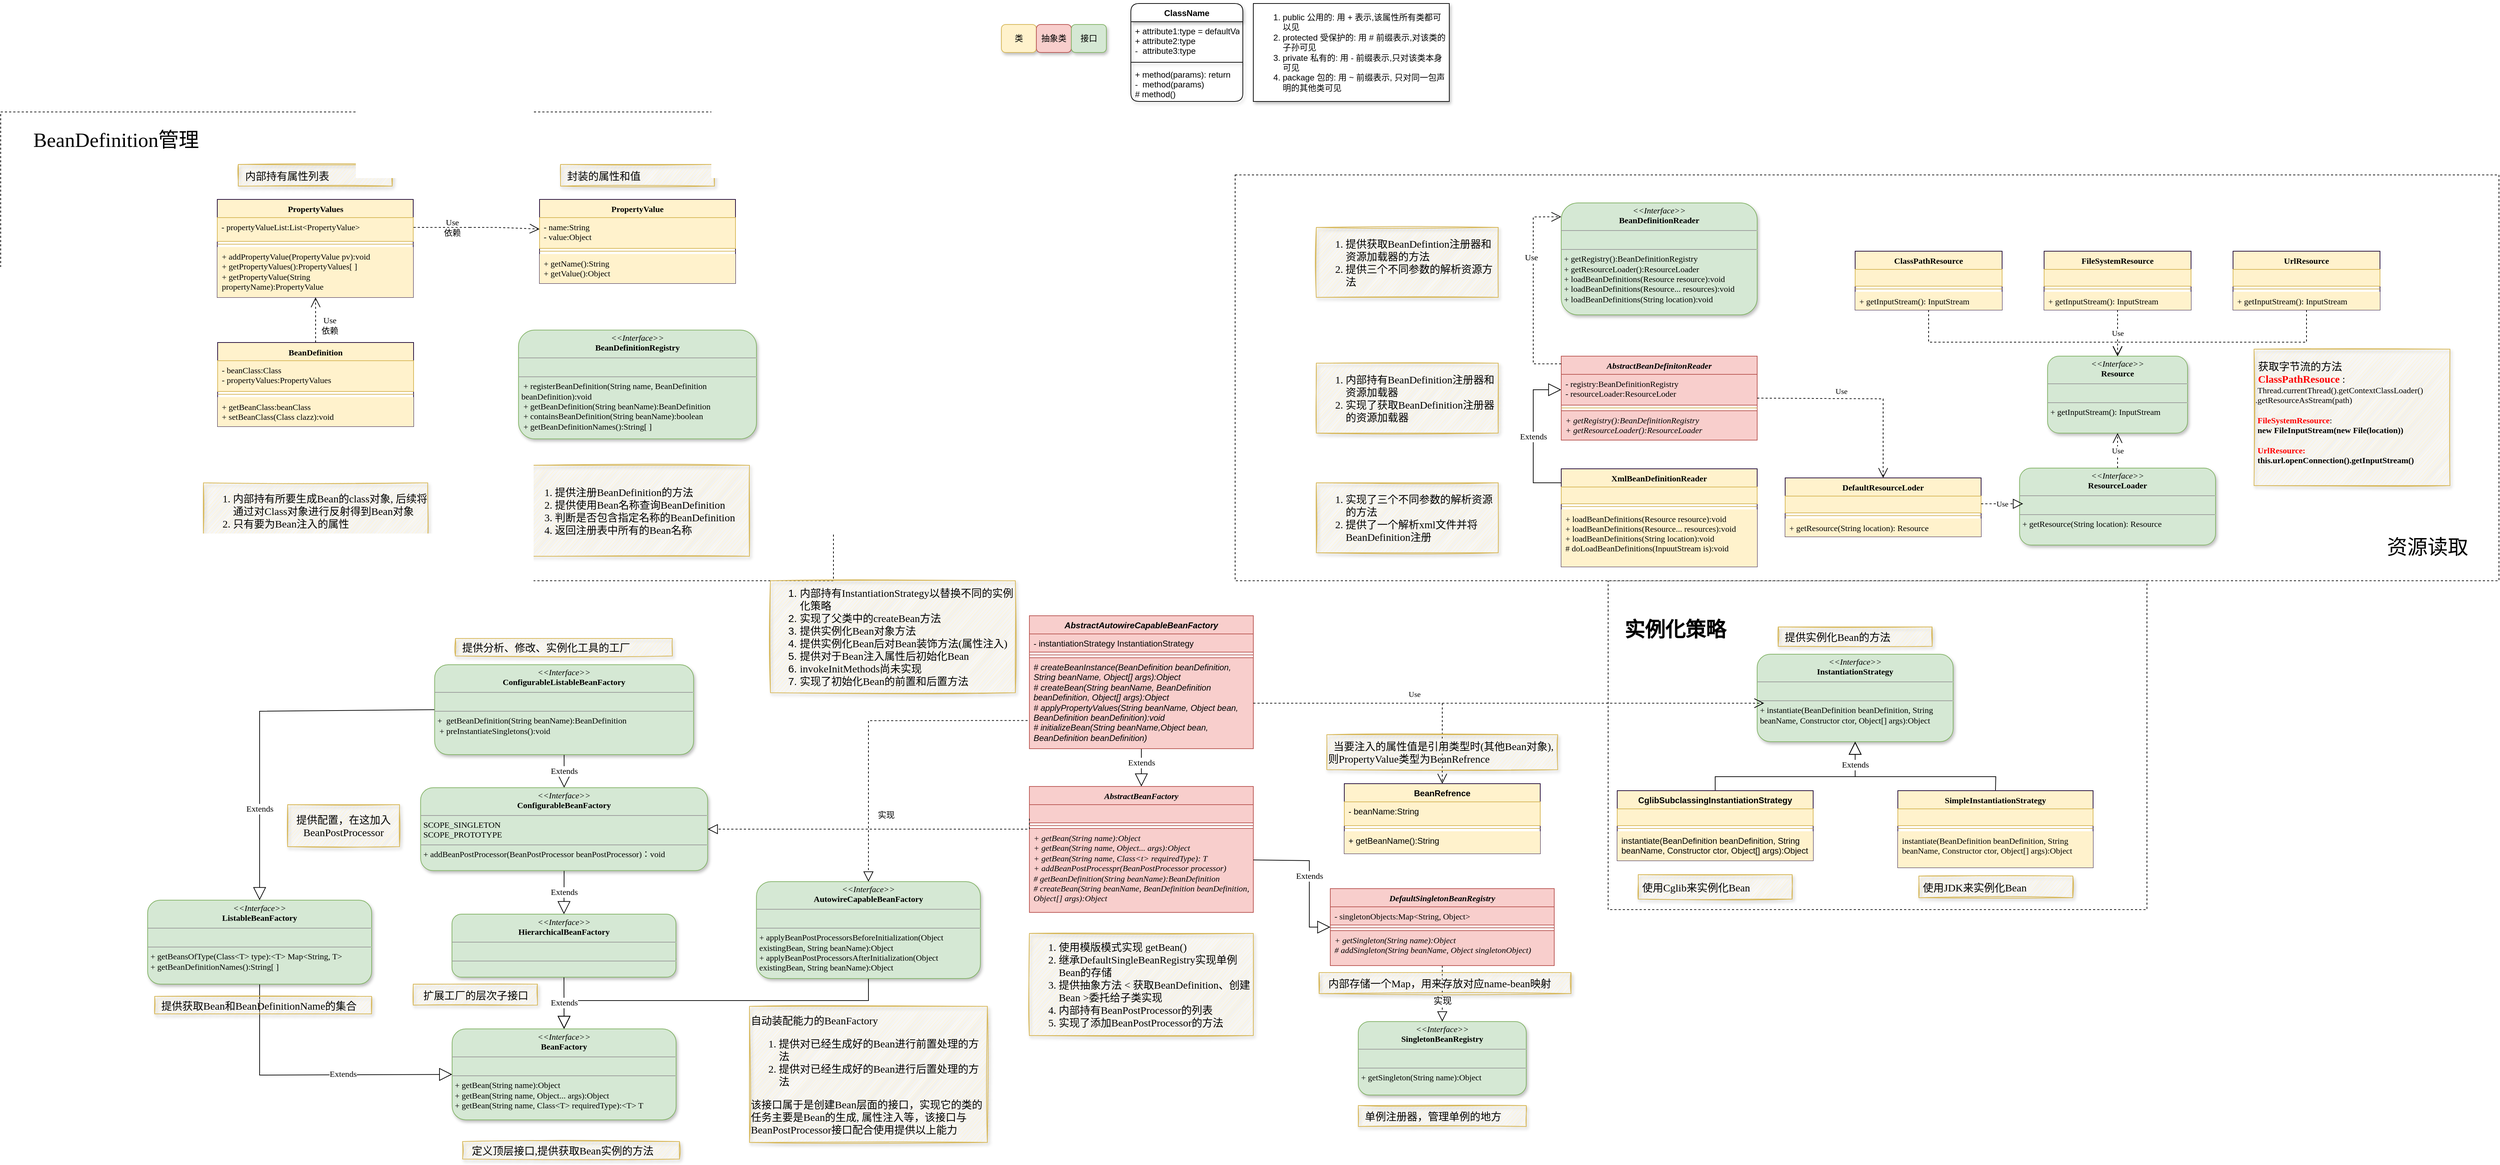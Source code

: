 <mxfile version="20.3.0" type="device"><diagram id="Aop4ughB5UHuWQfJQ0Li" name="第 1 页"><mxGraphModel dx="3332" dy="1065" grid="1" gridSize="10" guides="1" tooltips="1" connect="1" arrows="1" fold="1" page="1" pageScale="1" pageWidth="827" pageHeight="1169" math="0" shadow="0"><root><mxCell id="0"/><mxCell id="1" parent="0"/><mxCell id="7nmvzhXGLCRzuH-TEsa0-124" value="" style="rounded=0;whiteSpace=wrap;html=1;dashed=1;fontFamily=Comic Sans MS;fontSize=29;" vertex="1" parent="1"><mxGeometry x="827" y="840" width="770" height="470" as="geometry"/></mxCell><mxCell id="7nmvzhXGLCRzuH-TEsa0-101" value="" style="rounded=0;whiteSpace=wrap;html=1;dashed=1;fontFamily=Comic Sans MS;fontSize=12;" vertex="1" parent="1"><mxGeometry x="294" y="260" width="1806" height="580" as="geometry"/></mxCell><mxCell id="7nmvzhXGLCRzuH-TEsa0-43" value="" style="rounded=0;whiteSpace=wrap;html=1;dashed=1;fontFamily=Comic Sans MS;" vertex="1" parent="1"><mxGeometry x="-1470" y="170" width="1190" height="670" as="geometry"/></mxCell><mxCell id="7nmvzhXGLCRzuH-TEsa0-2" value="BeanDefinition" style="swimlane;fontStyle=1;align=center;verticalAlign=top;childLayout=stackLayout;horizontal=1;startSize=26;horizontalStack=0;resizeParent=1;resizeParentMax=0;resizeLast=0;collapsible=1;marginBottom=0;fillColor=#fff2cc;strokeColor=#190033;swimlaneFillColor=none;whiteSpace=wrap;html=1;fontFamily=Comic Sans MS;" vertex="1" parent="1"><mxGeometry x="-1160" y="499.5" width="280" height="120" as="geometry"/></mxCell><mxCell id="7nmvzhXGLCRzuH-TEsa0-3" value="- beanClass:Class&#10;- propertyValues:PropertyValues" style="text;strokeColor=#d6b656;fillColor=#fff2cc;align=left;verticalAlign=top;spacingLeft=4;spacingRight=4;overflow=hidden;rotatable=0;points=[[0,0.5],[1,0.5]];portConstraint=eastwest;swimlaneFillColor=none;fontFamily=Comic Sans MS;" vertex="1" parent="7nmvzhXGLCRzuH-TEsa0-2"><mxGeometry y="26" width="280" height="44" as="geometry"/></mxCell><mxCell id="7nmvzhXGLCRzuH-TEsa0-4" value="" style="line;strokeWidth=1;fillColor=#fff2cc;align=left;verticalAlign=middle;spacingTop=-1;spacingLeft=3;spacingRight=3;rotatable=0;labelPosition=right;points=[];portConstraint=eastwest;strokeColor=#d6b656;swimlaneFillColor=none;fontFamily=Comic Sans MS;" vertex="1" parent="7nmvzhXGLCRzuH-TEsa0-2"><mxGeometry y="70" width="280" height="8" as="geometry"/></mxCell><mxCell id="7nmvzhXGLCRzuH-TEsa0-5" value="+ getBeanClass:beanClass&#10;+ setBeanClass(Class clazz):void" style="text;strokeColor=none;fillColor=#fff2cc;align=left;verticalAlign=top;spacingLeft=4;spacingRight=4;overflow=hidden;rotatable=0;points=[[0,0.5],[1,0.5]];portConstraint=eastwest;swimlaneFillColor=none;fontStyle=0;whiteSpace=wrap;fontFamily=Comic Sans MS;" vertex="1" parent="7nmvzhXGLCRzuH-TEsa0-2"><mxGeometry y="78" width="280" height="42" as="geometry"/></mxCell><mxCell id="7nmvzhXGLCRzuH-TEsa0-6" value="PropertyValues" style="swimlane;fontStyle=1;align=center;verticalAlign=top;childLayout=stackLayout;horizontal=1;startSize=26;horizontalStack=0;resizeParent=1;resizeParentMax=0;resizeLast=0;collapsible=1;marginBottom=0;fillColor=#fff2cc;strokeColor=#190033;swimlaneFillColor=none;whiteSpace=wrap;html=1;fontFamily=Comic Sans MS;" vertex="1" parent="1"><mxGeometry x="-1160.5" y="295" width="280" height="140" as="geometry"/></mxCell><mxCell id="7nmvzhXGLCRzuH-TEsa0-7" value="- propertyValueList:List&lt;PropertyValue&gt;" style="text;strokeColor=#d6b656;fillColor=#fff2cc;align=left;verticalAlign=top;spacingLeft=4;spacingRight=4;overflow=hidden;rotatable=0;points=[[0,0.5],[1,0.5]];portConstraint=eastwest;swimlaneFillColor=none;fontFamily=Comic Sans MS;" vertex="1" parent="7nmvzhXGLCRzuH-TEsa0-6"><mxGeometry y="26" width="280" height="34" as="geometry"/></mxCell><mxCell id="7nmvzhXGLCRzuH-TEsa0-8" value="" style="line;strokeWidth=1;fillColor=#fff2cc;align=left;verticalAlign=middle;spacingTop=-1;spacingLeft=3;spacingRight=3;rotatable=0;labelPosition=right;points=[];portConstraint=eastwest;strokeColor=#d6b656;swimlaneFillColor=none;fontFamily=Comic Sans MS;" vertex="1" parent="7nmvzhXGLCRzuH-TEsa0-6"><mxGeometry y="60" width="280" height="8" as="geometry"/></mxCell><mxCell id="7nmvzhXGLCRzuH-TEsa0-9" value="+ addPropertyValue(PropertyValue pv):void&#10;+ getPropertyValues():PropertyValues[ ]&#10;+ getPropertyValue(String propertyName):PropertyValue" style="text;strokeColor=none;fillColor=#fff2cc;align=left;verticalAlign=top;spacingLeft=4;spacingRight=4;overflow=hidden;rotatable=0;points=[[0,0.5],[1,0.5]];portConstraint=eastwest;swimlaneFillColor=none;fontStyle=0;whiteSpace=wrap;fontFamily=Comic Sans MS;" vertex="1" parent="7nmvzhXGLCRzuH-TEsa0-6"><mxGeometry y="68" width="280" height="72" as="geometry"/></mxCell><mxCell id="7nmvzhXGLCRzuH-TEsa0-12" value="PropertyValue" style="swimlane;fontStyle=1;align=center;verticalAlign=top;childLayout=stackLayout;horizontal=1;startSize=26;horizontalStack=0;resizeParent=1;resizeParentMax=0;resizeLast=0;collapsible=1;marginBottom=0;fillColor=#fff2cc;strokeColor=#190033;swimlaneFillColor=none;whiteSpace=wrap;html=1;fontFamily=Comic Sans MS;" vertex="1" parent="1"><mxGeometry x="-700" y="295" width="280" height="120" as="geometry"/></mxCell><mxCell id="7nmvzhXGLCRzuH-TEsa0-13" value="- name:String&#10;- value:Object" style="text;strokeColor=#d6b656;fillColor=#fff2cc;align=left;verticalAlign=top;spacingLeft=4;spacingRight=4;overflow=hidden;rotatable=0;points=[[0,0.5],[1,0.5]];portConstraint=eastwest;swimlaneFillColor=none;fontFamily=Comic Sans MS;" vertex="1" parent="7nmvzhXGLCRzuH-TEsa0-12"><mxGeometry y="26" width="280" height="44" as="geometry"/></mxCell><mxCell id="7nmvzhXGLCRzuH-TEsa0-14" value="" style="line;strokeWidth=1;fillColor=#fff2cc;align=left;verticalAlign=middle;spacingTop=-1;spacingLeft=3;spacingRight=3;rotatable=0;labelPosition=right;points=[];portConstraint=eastwest;strokeColor=#d6b656;swimlaneFillColor=none;fontFamily=Comic Sans MS;" vertex="1" parent="7nmvzhXGLCRzuH-TEsa0-12"><mxGeometry y="70" width="280" height="8" as="geometry"/></mxCell><mxCell id="7nmvzhXGLCRzuH-TEsa0-15" value="+ getName():String&#10;+ getValue():Object" style="text;strokeColor=none;fillColor=#fff2cc;align=left;verticalAlign=top;spacingLeft=4;spacingRight=4;overflow=hidden;rotatable=0;points=[[0,0.5],[1,0.5]];portConstraint=eastwest;swimlaneFillColor=none;fontStyle=0;whiteSpace=wrap;fontFamily=Comic Sans MS;" vertex="1" parent="7nmvzhXGLCRzuH-TEsa0-12"><mxGeometry y="78" width="280" height="42" as="geometry"/></mxCell><mxCell id="7nmvzhXGLCRzuH-TEsa0-20" value="&lt;div style=&quot;font-size: 15px&quot;&gt;&lt;font&gt;&amp;nbsp; 封装的属性和值&lt;/font&gt;&lt;/div&gt;" style="rounded=0;whiteSpace=wrap;html=1;shadow=1;glass=0;sketch=1;fontSize=12;strokeColor=#d6b656;align=left;fillColor=#fff2cc;fontFamily=Comic Sans MS;" vertex="1" parent="1"><mxGeometry x="-670" y="245" width="220" height="31" as="geometry"/></mxCell><mxCell id="7nmvzhXGLCRzuH-TEsa0-22" value="&lt;div style=&quot;font-size: 15px&quot;&gt;&lt;font&gt;&amp;nbsp; 内部持有属性列表&lt;/font&gt;&lt;/div&gt;" style="rounded=0;whiteSpace=wrap;html=1;shadow=1;glass=0;sketch=1;fontSize=12;strokeColor=#d6b656;align=left;fillColor=#fff2cc;fontFamily=Comic Sans MS;" vertex="1" parent="1"><mxGeometry x="-1130.5" y="245" width="220" height="31" as="geometry"/></mxCell><mxCell id="7nmvzhXGLCRzuH-TEsa0-23" value="&lt;div style=&quot;font-size: 15px&quot;&gt;&lt;ol&gt;&lt;li&gt;&lt;font&gt;内部持有所要生成Bean的class对象, 后续将通过对Class对象进行反射得到Bean对象&lt;/font&gt;&lt;/li&gt;&lt;li&gt;&lt;font&gt;只有要为Bean注入的属性&lt;/font&gt;&lt;/li&gt;&lt;/ol&gt;&lt;/div&gt;" style="rounded=0;whiteSpace=wrap;html=1;shadow=1;glass=0;sketch=1;fontSize=12;strokeColor=#d6b656;align=left;fillColor=#fff2cc;fontFamily=Comic Sans MS;" vertex="1" parent="1"><mxGeometry x="-1180.25" y="700" width="320.5" height="80" as="geometry"/></mxCell><mxCell id="7nmvzhXGLCRzuH-TEsa0-24" style="endArrow=open;endSize=12;dashed=1;html=1;rounded=0;startArrow=none;exitX=0.5;exitY=0;exitDx=0;exitDy=0;fontFamily=Comic Sans MS;" edge="1" parent="1" source="7nmvzhXGLCRzuH-TEsa0-2" target="7nmvzhXGLCRzuH-TEsa0-9"><mxGeometry relative="1" as="geometry"><Array as="points"><mxPoint x="-1020" y="445"/></Array></mxGeometry></mxCell><mxCell id="7nmvzhXGLCRzuH-TEsa0-25" style="endArrow=open;endSize=12;dashed=1;html=1;rounded=0;startArrow=none;fontFamily=Comic Sans MS;" edge="1" parent="1" source="7nmvzhXGLCRzuH-TEsa0-38" target="7nmvzhXGLCRzuH-TEsa0-13"><mxGeometry relative="1" as="geometry"><Array as="points"><mxPoint x="-760" y="335"/></Array><mxPoint x="-880" y="335" as="sourcePoint"/></mxGeometry></mxCell><mxCell id="7nmvzhXGLCRzuH-TEsa0-29" value="类" style="rounded=1;whiteSpace=wrap;html=1;strokeColor=#d6b656;fillColor=#fff2cc;shadow=1;sketch=0;glass=0;" vertex="1" parent="1"><mxGeometry x="-40" y="45" width="50" height="40" as="geometry"/></mxCell><mxCell id="7nmvzhXGLCRzuH-TEsa0-30" value="抽象类" style="rounded=1;whiteSpace=wrap;html=1;strokeColor=#b85450;fillColor=#f8cecc;shadow=1;sketch=0;glass=0;" vertex="1" parent="1"><mxGeometry x="10" y="45" width="50" height="40" as="geometry"/></mxCell><mxCell id="7nmvzhXGLCRzuH-TEsa0-31" value="接口" style="rounded=1;whiteSpace=wrap;html=1;strokeColor=#82b366;fillColor=#d5e8d4;shadow=1;sketch=0;glass=0;" vertex="1" parent="1"><mxGeometry x="60" y="45" width="50" height="40" as="geometry"/></mxCell><mxCell id="7nmvzhXGLCRzuH-TEsa0-32" value="ClassName" style="swimlane;fontStyle=1;align=center;verticalAlign=top;childLayout=stackLayout;horizontal=1;startSize=26;horizontalStack=0;resizeParent=1;resizeParentMax=0;resizeLast=0;collapsible=1;marginBottom=0;rounded=1;shadow=1;glass=0;sketch=0;strokeColor=#000000;" vertex="1" parent="1"><mxGeometry x="145" y="15" width="160" height="140" as="geometry"/></mxCell><mxCell id="7nmvzhXGLCRzuH-TEsa0-33" value="+ attribute1:type = defaultValue&#10;+ attribute2:type&#10;-  attribute3:type" style="text;strokeColor=none;fillColor=none;align=left;verticalAlign=top;spacingLeft=4;spacingRight=4;overflow=hidden;rotatable=0;points=[[0,0.5],[1,0.5]];portConstraint=eastwest;rounded=1;shadow=1;glass=0;sketch=0;" vertex="1" parent="7nmvzhXGLCRzuH-TEsa0-32"><mxGeometry y="26" width="160" height="54" as="geometry"/></mxCell><mxCell id="7nmvzhXGLCRzuH-TEsa0-34" value="" style="line;strokeWidth=1;fillColor=none;align=left;verticalAlign=middle;spacingTop=-1;spacingLeft=3;spacingRight=3;rotatable=0;labelPosition=right;points=[];portConstraint=eastwest;rounded=1;shadow=1;glass=0;sketch=0;" vertex="1" parent="7nmvzhXGLCRzuH-TEsa0-32"><mxGeometry y="80" width="160" height="8" as="geometry"/></mxCell><mxCell id="7nmvzhXGLCRzuH-TEsa0-35" value="+ method(params): return&#10;-  method(params)&#10;# method()" style="text;strokeColor=none;fillColor=none;align=left;verticalAlign=top;spacingLeft=4;spacingRight=4;overflow=hidden;rotatable=0;points=[[0,0.5],[1,0.5]];portConstraint=eastwest;rounded=1;shadow=1;glass=0;sketch=0;" vertex="1" parent="7nmvzhXGLCRzuH-TEsa0-32"><mxGeometry y="88" width="160" height="52" as="geometry"/></mxCell><mxCell id="7nmvzhXGLCRzuH-TEsa0-36" value="&lt;ol&gt;&lt;li&gt;public 公用的: 用 + 表示,该属性所有类都可以见&lt;/li&gt;&lt;li&gt;protected 受保护的: 用 # 前缀表示,对该类的子孙可见&lt;/li&gt;&lt;li&gt;private 私有的: 用 - 前缀表示,只对该类本身可见&lt;/li&gt;&lt;li&gt;package 包的: 用 ~ 前缀表示, 只对同一包声明的其他类可见&lt;/li&gt;&lt;/ol&gt;" style="rounded=0;whiteSpace=wrap;html=1;shadow=1;glass=0;sketch=0;strokeColor=#000000;align=left;" vertex="1" parent="1"><mxGeometry x="320" y="15" width="280" height="140" as="geometry"/></mxCell><mxCell id="7nmvzhXGLCRzuH-TEsa0-37" value="Use&lt;br&gt;依赖" style="text;html=1;align=center;verticalAlign=middle;resizable=0;points=[];autosize=1;strokeColor=none;fillColor=none;fontSize=12;fontFamily=Comic Sans MS;fontColor=#000000;" vertex="1" parent="1"><mxGeometry x="-1025" y="455" width="50" height="40" as="geometry"/></mxCell><mxCell id="7nmvzhXGLCRzuH-TEsa0-38" value="Use&lt;br&gt;依赖" style="text;html=1;align=center;verticalAlign=middle;resizable=0;points=[];autosize=1;strokeColor=none;fillColor=none;fontSize=12;fontFamily=Comic Sans MS;fontColor=#000000;" vertex="1" parent="1"><mxGeometry x="-850" y="315" width="50" height="40" as="geometry"/></mxCell><mxCell id="7nmvzhXGLCRzuH-TEsa0-39" value="" style="endArrow=none;endSize=12;dashed=1;html=1;rounded=0;startArrow=none;fontFamily=Comic Sans MS;" edge="1" parent="1" target="7nmvzhXGLCRzuH-TEsa0-38"><mxGeometry relative="1" as="geometry"><Array as="points"><mxPoint x="-800" y="335"/></Array><mxPoint x="-880" y="335" as="sourcePoint"/><mxPoint x="-760" y="335" as="targetPoint"/></mxGeometry></mxCell><mxCell id="7nmvzhXGLCRzuH-TEsa0-41" value="&lt;p style=&quot;margin: 0px ; margin-top: 4px ; text-align: center&quot;&gt;&lt;i&gt;&amp;lt;&amp;lt;Interface&amp;gt;&amp;gt;&lt;/i&gt;&lt;br&gt;&lt;b&gt;BeanDefinitionRegistry&lt;/b&gt;&lt;/p&gt;&lt;hr size=&quot;1&quot;&gt;&lt;p style=&quot;margin: 0px ; margin-left: 4px&quot;&gt;&lt;br&gt;&lt;/p&gt;&lt;hr size=&quot;1&quot;&gt;&lt;p style=&quot;margin: 0px ; margin-left: 4px&quot;&gt;&amp;nbsp;+ registerBeanDefinition(String name, BeanDefinition beanDefinition):void&lt;/p&gt;&lt;p style=&quot;margin: 0px ; margin-left: 4px&quot;&gt;&amp;nbsp;+ getBeanDefinition(String beanName):BeanDefinition&lt;/p&gt;&lt;p style=&quot;margin: 0px ; margin-left: 4px&quot;&gt;&amp;nbsp;+ containsBeanDefinition&lt;span&gt;(String beanName):boolean&lt;/span&gt;&lt;/p&gt;&lt;p style=&quot;margin: 0px ; margin-left: 4px&quot;&gt;&amp;nbsp;+ getBeanDefinitionNames():String&lt;span&gt;[ ]&lt;/span&gt;&lt;/p&gt;&lt;p style=&quot;margin: 0px ; margin-left: 4px&quot;&gt;&lt;br&gt;&lt;/p&gt;" style="verticalAlign=top;align=left;overflow=fill;fontSize=12;fontFamily=Comic Sans MS;html=1;rounded=1;shadow=1;glass=0;sketch=0;strokeColor=#82b366;fillColor=#d5e8d4;whiteSpace=wrap;" vertex="1" parent="1"><mxGeometry x="-730" y="481.75" width="340" height="155.5" as="geometry"/></mxCell><mxCell id="7nmvzhXGLCRzuH-TEsa0-42" value="&lt;div style=&quot;font-size: 15px&quot;&gt;&lt;ol&gt;&lt;li&gt;&lt;font&gt;提供注册BeanDefinition的方法&lt;/font&gt;&lt;/li&gt;&lt;li&gt;&lt;font&gt;提供使用Bean名称查询BeanDefinition&lt;/font&gt;&lt;/li&gt;&lt;li&gt;&lt;font&gt;判断是否包含指定名称的BeanDefinition&lt;/font&gt;&lt;/li&gt;&lt;li&gt;&lt;font&gt;返回注册表中所有的Bean名称&lt;/font&gt;&lt;/li&gt;&lt;/ol&gt;&lt;/div&gt;" style="rounded=0;whiteSpace=wrap;html=1;shadow=1;glass=0;sketch=1;fontSize=12;strokeColor=#d6b656;align=left;fillColor=#fff2cc;fontFamily=Comic Sans MS;" vertex="1" parent="1"><mxGeometry x="-720" y="675" width="320" height="130" as="geometry"/></mxCell><mxCell id="7nmvzhXGLCRzuH-TEsa0-44" value="&lt;font style=&quot;font-size: 29px;&quot;&gt;BeanDefinition管理&lt;/font&gt;" style="text;html=1;strokeColor=none;fillColor=none;align=center;verticalAlign=middle;whiteSpace=wrap;rounded=0;dashed=1;fontFamily=Comic Sans MS;" vertex="1" parent="1"><mxGeometry x="-1450.5" y="195" width="290" height="30" as="geometry"/></mxCell><mxCell id="7nmvzhXGLCRzuH-TEsa0-47" value="&lt;p style=&quot;margin: 0px ; margin-top: 4px ; text-align: center&quot;&gt;&lt;i&gt;&amp;lt;&amp;lt;Interface&amp;gt;&amp;gt;&lt;/i&gt;&lt;br&gt;&lt;b&gt;Resource&lt;/b&gt;&lt;/p&gt;&lt;hr size=&quot;1&quot;&gt;&lt;p style=&quot;margin: 0px ; margin-left: 4px&quot;&gt;&lt;br&gt;&lt;/p&gt;&lt;hr size=&quot;1&quot;&gt;&lt;p style=&quot;margin: 0px ; margin-left: 4px&quot;&gt;+ getInputStream(): InputStream&lt;br&gt;&lt;br&gt;&lt;/p&gt;" style="verticalAlign=top;align=left;overflow=fill;fontSize=12;fontFamily=Comic Sans MS;html=1;rounded=1;shadow=1;glass=0;sketch=0;strokeColor=#82b366;fillColor=#d5e8d4;" vertex="1" parent="1"><mxGeometry x="1455" y="519" width="200" height="110" as="geometry"/></mxCell><mxCell id="7nmvzhXGLCRzuH-TEsa0-48" value="&lt;p style=&quot;margin: 0px ; margin-top: 4px ; text-align: center&quot;&gt;&lt;i&gt;&amp;lt;&amp;lt;Interface&amp;gt;&amp;gt;&lt;/i&gt;&lt;br&gt;&lt;b&gt;ResourceLoader&lt;/b&gt;&lt;/p&gt;&lt;hr size=&quot;1&quot;&gt;&lt;p style=&quot;margin: 0px ; margin-left: 4px&quot;&gt;&lt;br&gt;&lt;/p&gt;&lt;hr size=&quot;1&quot;&gt;&lt;p style=&quot;margin: 0px ; margin-left: 4px&quot;&gt;+ getResource(String location): Resource&lt;br&gt;&lt;br&gt;&lt;/p&gt;" style="verticalAlign=top;align=left;overflow=fill;fontSize=12;fontFamily=Comic Sans MS;html=1;rounded=1;shadow=1;glass=0;sketch=0;strokeColor=#82b366;fillColor=#d5e8d4;" vertex="1" parent="1"><mxGeometry x="1415" y="679" width="280" height="110" as="geometry"/></mxCell><mxCell id="7nmvzhXGLCRzuH-TEsa0-49" value="DefaultResourceLoder" style="swimlane;fontStyle=1;align=center;verticalAlign=top;childLayout=stackLayout;horizontal=1;startSize=26;horizontalStack=0;resizeParent=1;resizeParentMax=0;resizeLast=0;collapsible=1;marginBottom=0;fillColor=#fff2cc;strokeColor=#190033;swimlaneFillColor=none;fontFamily=Comic Sans MS;" vertex="1" parent="1"><mxGeometry x="1080" y="693" width="280" height="84" as="geometry"/></mxCell><mxCell id="7nmvzhXGLCRzuH-TEsa0-52" value="" style="text;strokeColor=#d6b656;fillColor=#fff2cc;align=left;verticalAlign=top;spacingLeft=4;spacingRight=4;overflow=hidden;rotatable=0;points=[[0,0.5],[1,0.5]];portConstraint=eastwest;swimlaneFillColor=none;fontFamily=Comic Sans MS;" vertex="1" parent="7nmvzhXGLCRzuH-TEsa0-49"><mxGeometry y="26" width="280" height="24" as="geometry"/></mxCell><mxCell id="7nmvzhXGLCRzuH-TEsa0-53" value="" style="line;strokeWidth=1;fillColor=#fff2cc;align=left;verticalAlign=middle;spacingTop=-1;spacingLeft=3;spacingRight=3;rotatable=0;labelPosition=right;points=[];portConstraint=eastwest;strokeColor=#d6b656;swimlaneFillColor=none;fontFamily=Comic Sans MS;" vertex="1" parent="7nmvzhXGLCRzuH-TEsa0-49"><mxGeometry y="50" width="280" height="8" as="geometry"/></mxCell><mxCell id="7nmvzhXGLCRzuH-TEsa0-54" value="+ getResource(String location): Resource" style="text;strokeColor=none;fillColor=#fff2cc;align=left;verticalAlign=top;spacingLeft=4;spacingRight=4;overflow=hidden;rotatable=0;points=[[0,0.5],[1,0.5]];portConstraint=eastwest;swimlaneFillColor=none;fontFamily=Comic Sans MS;" vertex="1" parent="7nmvzhXGLCRzuH-TEsa0-49"><mxGeometry y="58" width="280" height="26" as="geometry"/></mxCell><mxCell id="7nmvzhXGLCRzuH-TEsa0-55" value="Use" style="endArrow=open;endSize=12;dashed=1;html=1;rounded=0;entryX=0.5;entryY=1;entryDx=0;entryDy=0;startArrow=none;exitX=0.5;exitY=0;exitDx=0;exitDy=0;fontFamily=Comic Sans MS;" edge="1" parent="1" source="7nmvzhXGLCRzuH-TEsa0-48" target="7nmvzhXGLCRzuH-TEsa0-47"><mxGeometry width="160" relative="1" as="geometry"><mxPoint x="1560" y="679" as="sourcePoint"/><mxPoint x="1730" y="548.5" as="targetPoint"/><Array as="points"/></mxGeometry></mxCell><mxCell id="7nmvzhXGLCRzuH-TEsa0-96" style="endArrow=open;endSize=12;dashed=1;html=1;rounded=0;entryX=0.5;entryY=0;entryDx=0;entryDy=0;startArrow=none;exitX=0.5;exitY=1;exitDx=0;exitDy=0;fontFamily=Comic Sans MS;" edge="1" parent="1" source="7nmvzhXGLCRzuH-TEsa0-57" target="7nmvzhXGLCRzuH-TEsa0-47"><mxGeometry relative="1" as="geometry"><Array as="points"><mxPoint x="1285" y="499"/><mxPoint x="1555" y="499"/></Array></mxGeometry></mxCell><mxCell id="7nmvzhXGLCRzuH-TEsa0-57" value="ClassPathResource" style="swimlane;fontStyle=1;align=center;verticalAlign=top;childLayout=stackLayout;horizontal=1;startSize=26;horizontalStack=0;resizeParent=1;resizeParentMax=0;resizeLast=0;collapsible=1;marginBottom=0;fillColor=#fff2cc;strokeColor=#190033;swimlaneFillColor=none;fontFamily=Comic Sans MS;" vertex="1" parent="1"><mxGeometry x="1180" y="369" width="210" height="84" as="geometry"/></mxCell><mxCell id="7nmvzhXGLCRzuH-TEsa0-58" value="" style="text;strokeColor=#d6b656;fillColor=#fff2cc;align=left;verticalAlign=top;spacingLeft=4;spacingRight=4;overflow=hidden;rotatable=0;points=[[0,0.5],[1,0.5]];portConstraint=eastwest;swimlaneFillColor=none;fontFamily=Comic Sans MS;" vertex="1" parent="7nmvzhXGLCRzuH-TEsa0-57"><mxGeometry y="26" width="210" height="24" as="geometry"/></mxCell><mxCell id="7nmvzhXGLCRzuH-TEsa0-59" value="" style="line;strokeWidth=1;fillColor=#fff2cc;align=left;verticalAlign=middle;spacingTop=-1;spacingLeft=3;spacingRight=3;rotatable=0;labelPosition=right;points=[];portConstraint=eastwest;strokeColor=#d6b656;swimlaneFillColor=none;fontFamily=Comic Sans MS;" vertex="1" parent="7nmvzhXGLCRzuH-TEsa0-57"><mxGeometry y="50" width="210" height="8" as="geometry"/></mxCell><mxCell id="7nmvzhXGLCRzuH-TEsa0-60" value="+ getInputStream(): InputStream" style="text;strokeColor=none;fillColor=#fff2cc;align=left;verticalAlign=top;spacingLeft=4;spacingRight=4;overflow=hidden;rotatable=0;points=[[0,0.5],[1,0.5]];portConstraint=eastwest;swimlaneFillColor=none;fontFamily=Comic Sans MS;" vertex="1" parent="7nmvzhXGLCRzuH-TEsa0-57"><mxGeometry y="58" width="210" height="26" as="geometry"/></mxCell><mxCell id="7nmvzhXGLCRzuH-TEsa0-97" value="&lt;meta charset=&quot;utf-8&quot;&gt;&lt;span style=&quot;color: rgb(0, 0, 0); font-size: 11px; font-style: normal; font-variant-ligatures: normal; font-variant-caps: normal; font-weight: 400; letter-spacing: normal; orphans: 2; text-align: center; text-indent: 0px; text-transform: none; widows: 2; word-spacing: 0px; -webkit-text-stroke-width: 0px; background-color: rgb(255, 255, 255); text-decoration-thickness: initial; text-decoration-style: initial; text-decoration-color: initial; float: none; display: inline !important;&quot;&gt;Use&lt;/span&gt;" style="endArrow=open;endSize=12;dashed=1;html=1;rounded=0;entryX=0.5;entryY=0;entryDx=0;entryDy=0;startArrow=none;exitX=0.5;exitY=1;exitDx=0;exitDy=0;fontFamily=Comic Sans MS;" edge="1" parent="1" source="7nmvzhXGLCRzuH-TEsa0-61" target="7nmvzhXGLCRzuH-TEsa0-47"><mxGeometry relative="1" as="geometry"/></mxCell><mxCell id="7nmvzhXGLCRzuH-TEsa0-61" value="FileSystemResource" style="swimlane;fontStyle=1;align=center;verticalAlign=top;childLayout=stackLayout;horizontal=1;startSize=26;horizontalStack=0;resizeParent=1;resizeParentMax=0;resizeLast=0;collapsible=1;marginBottom=0;fillColor=#fff2cc;strokeColor=#190033;swimlaneFillColor=none;fontFamily=Comic Sans MS;" vertex="1" parent="1"><mxGeometry x="1450" y="369" width="210" height="84" as="geometry"/></mxCell><mxCell id="7nmvzhXGLCRzuH-TEsa0-62" value="" style="text;strokeColor=#d6b656;fillColor=#fff2cc;align=left;verticalAlign=top;spacingLeft=4;spacingRight=4;overflow=hidden;rotatable=0;points=[[0,0.5],[1,0.5]];portConstraint=eastwest;swimlaneFillColor=none;fontFamily=Comic Sans MS;" vertex="1" parent="7nmvzhXGLCRzuH-TEsa0-61"><mxGeometry y="26" width="210" height="24" as="geometry"/></mxCell><mxCell id="7nmvzhXGLCRzuH-TEsa0-63" value="" style="line;strokeWidth=1;fillColor=#fff2cc;align=left;verticalAlign=middle;spacingTop=-1;spacingLeft=3;spacingRight=3;rotatable=0;labelPosition=right;points=[];portConstraint=eastwest;strokeColor=#d6b656;swimlaneFillColor=none;fontFamily=Comic Sans MS;" vertex="1" parent="7nmvzhXGLCRzuH-TEsa0-61"><mxGeometry y="50" width="210" height="8" as="geometry"/></mxCell><mxCell id="7nmvzhXGLCRzuH-TEsa0-64" value="+ getInputStream(): InputStream" style="text;strokeColor=none;fillColor=#fff2cc;align=left;verticalAlign=top;spacingLeft=4;spacingRight=4;overflow=hidden;rotatable=0;points=[[0,0.5],[1,0.5]];portConstraint=eastwest;swimlaneFillColor=none;fontFamily=Comic Sans MS;" vertex="1" parent="7nmvzhXGLCRzuH-TEsa0-61"><mxGeometry y="58" width="210" height="26" as="geometry"/></mxCell><mxCell id="7nmvzhXGLCRzuH-TEsa0-98" style="endArrow=open;endSize=12;dashed=1;html=1;rounded=0;entryX=0.5;entryY=0;entryDx=0;entryDy=0;startArrow=none;exitX=0.5;exitY=1;exitDx=0;exitDy=0;fontFamily=Comic Sans MS;" edge="1" parent="1" source="7nmvzhXGLCRzuH-TEsa0-66" target="7nmvzhXGLCRzuH-TEsa0-47"><mxGeometry relative="1" as="geometry"><Array as="points"><mxPoint x="1825" y="499"/><mxPoint x="1555" y="499"/></Array></mxGeometry></mxCell><mxCell id="7nmvzhXGLCRzuH-TEsa0-66" value="UrlResource" style="swimlane;fontStyle=1;align=center;verticalAlign=top;childLayout=stackLayout;horizontal=1;startSize=26;horizontalStack=0;resizeParent=1;resizeParentMax=0;resizeLast=0;collapsible=1;marginBottom=0;fillColor=#fff2cc;strokeColor=#190033;swimlaneFillColor=none;fontFamily=Comic Sans MS;" vertex="1" parent="1"><mxGeometry x="1720" y="369" width="210" height="84" as="geometry"/></mxCell><mxCell id="7nmvzhXGLCRzuH-TEsa0-67" value="" style="text;strokeColor=#d6b656;fillColor=#fff2cc;align=left;verticalAlign=top;spacingLeft=4;spacingRight=4;overflow=hidden;rotatable=0;points=[[0,0.5],[1,0.5]];portConstraint=eastwest;swimlaneFillColor=none;fontFamily=Comic Sans MS;" vertex="1" parent="7nmvzhXGLCRzuH-TEsa0-66"><mxGeometry y="26" width="210" height="24" as="geometry"/></mxCell><mxCell id="7nmvzhXGLCRzuH-TEsa0-68" value="" style="line;strokeWidth=1;fillColor=#fff2cc;align=left;verticalAlign=middle;spacingTop=-1;spacingLeft=3;spacingRight=3;rotatable=0;labelPosition=right;points=[];portConstraint=eastwest;strokeColor=#d6b656;swimlaneFillColor=none;fontFamily=Comic Sans MS;" vertex="1" parent="7nmvzhXGLCRzuH-TEsa0-66"><mxGeometry y="50" width="210" height="8" as="geometry"/></mxCell><mxCell id="7nmvzhXGLCRzuH-TEsa0-69" value="+ getInputStream(): InputStream" style="text;strokeColor=none;fillColor=#fff2cc;align=left;verticalAlign=top;spacingLeft=4;spacingRight=4;overflow=hidden;rotatable=0;points=[[0,0.5],[1,0.5]];portConstraint=eastwest;swimlaneFillColor=none;fontFamily=Comic Sans MS;" vertex="1" parent="7nmvzhXGLCRzuH-TEsa0-66"><mxGeometry y="58" width="210" height="26" as="geometry"/></mxCell><mxCell id="7nmvzhXGLCRzuH-TEsa0-72" value="&lt;div style=&quot;font-size: 15px&quot;&gt;&lt;font style=&quot;font-size: 15px&quot;&gt;&amp;nbsp;获取字节流的方法&lt;/font&gt;&lt;/div&gt;&lt;div style=&quot;font-size: 15px&quot;&gt;&lt;font&gt;&lt;font color=&quot;#ff0000&quot; style=&quot;font-size: 15px&quot;&gt;&lt;b&gt;&amp;nbsp;ClassPathResouce&lt;/b&gt;&lt;/font&gt; :&amp;nbsp;&amp;nbsp;&lt;/font&gt;&lt;/div&gt;&lt;div&gt;&lt;font&gt;&amp;nbsp;Thread.currentThread().getContextClassLoader()&lt;/font&gt;&lt;/div&gt;&lt;div&gt;&lt;font&gt;.getResourceAsStream(path)&lt;/font&gt;&lt;/div&gt;&lt;div&gt;&lt;font&gt;&lt;br&gt;&lt;/font&gt;&lt;/div&gt;&lt;div&gt;&lt;font&gt;&lt;font color=&quot;#ff0000&quot;&gt;&lt;b&gt;&amp;nbsp;FileSystemResource&lt;/b&gt;&lt;/font&gt;:&amp;nbsp;&lt;/font&gt;&lt;/div&gt;&lt;div&gt;&lt;b&gt;&lt;font&gt;&amp;nbsp;new FileInputStream(new File(location))&lt;/font&gt;&lt;/b&gt;&lt;/div&gt;&lt;div&gt;&lt;font color=&quot;#ff0000&quot;&gt;&lt;b&gt;&lt;br&gt;&lt;/b&gt;&lt;/font&gt;&lt;/div&gt;&lt;div&gt;&lt;font color=&quot;#ff0000&quot;&gt;&lt;b&gt;&amp;nbsp;UrlResource:&lt;/b&gt;&lt;/font&gt;&lt;/div&gt;&lt;div&gt;&lt;font&gt;&lt;b&gt;&amp;nbsp;this.url.openConnection().getInputStream()&lt;/b&gt;&lt;br&gt;&lt;/font&gt;&lt;/div&gt;&lt;div&gt;&lt;br&gt;&lt;/div&gt;" style="rounded=0;whiteSpace=wrap;html=1;shadow=1;glass=0;sketch=1;fontSize=12;strokeColor=#d6b656;align=left;fillColor=#fff2cc;fontFamily=Comic Sans MS;" vertex="1" parent="1"><mxGeometry x="1750" y="509" width="280" height="195" as="geometry"/></mxCell><mxCell id="7nmvzhXGLCRzuH-TEsa0-74" value="&lt;p style=&quot;margin: 0px ; margin-top: 4px ; text-align: center&quot;&gt;&lt;i&gt;&amp;lt;&amp;lt;Interface&amp;gt;&amp;gt;&lt;/i&gt;&lt;br&gt;&lt;b&gt;BeanDefinitionReader&lt;/b&gt;&lt;/p&gt;&lt;hr size=&quot;1&quot;&gt;&lt;p style=&quot;margin: 0px ; margin-left: 4px&quot;&gt;&lt;br&gt;&lt;/p&gt;&lt;hr size=&quot;1&quot;&gt;&lt;p style=&quot;margin: 0px ; margin-left: 4px&quot;&gt;+&amp;nbsp;&lt;span&gt;getRegistry():BeanDefinitionRegistry&lt;/span&gt;&lt;/p&gt;&lt;p style=&quot;margin: 0px ; margin-left: 4px&quot;&gt;+ getResourceLoader():ResourceLoader&lt;/p&gt;&lt;p style=&quot;margin: 0px ; margin-left: 4px&quot;&gt;+ loadBeanDefinitions(Resource resource):void&lt;/p&gt;&lt;p style=&quot;margin: 0px ; margin-left: 4px&quot;&gt;+ loadBeanDefinitions(Resource... resources):void&lt;/p&gt;&lt;p style=&quot;margin: 0px ; margin-left: 4px&quot;&gt;+ loadBeanDefinitions(String location):void&lt;/p&gt;" style="verticalAlign=top;align=left;overflow=fill;fontSize=12;fontFamily=Comic Sans MS;html=1;rounded=1;shadow=1;glass=0;sketch=0;strokeColor=#82b366;fillColor=#d5e8d4;" vertex="1" parent="1"><mxGeometry x="760" y="300" width="280" height="160" as="geometry"/></mxCell><mxCell id="7nmvzhXGLCRzuH-TEsa0-75" value="XmlBeanDefinitionReader" style="swimlane;fontStyle=1;align=center;verticalAlign=top;childLayout=stackLayout;horizontal=1;startSize=26;horizontalStack=0;resizeParent=1;resizeParentMax=0;resizeLast=0;collapsible=1;marginBottom=0;fillColor=#fff2cc;strokeColor=#190033;swimlaneFillColor=none;fontFamily=Comic Sans MS;" vertex="1" parent="1"><mxGeometry x="760" y="680" width="280" height="140" as="geometry"/></mxCell><mxCell id="7nmvzhXGLCRzuH-TEsa0-76" value="Extends" style="endArrow=block;endSize=16;endFill=0;html=1;rounded=0;fontFamily=Comic Sans MS;fontSize=12;fontColor=#000000;entryX=0;entryY=0.5;entryDx=0;entryDy=0;" edge="1" parent="7nmvzhXGLCRzuH-TEsa0-75" target="7nmvzhXGLCRzuH-TEsa0-81"><mxGeometry width="160" relative="1" as="geometry"><mxPoint y="20" as="sourcePoint"/><mxPoint x="160" y="20" as="targetPoint"/><Array as="points"><mxPoint x="-40" y="20"/><mxPoint x="-40" y="-113"/></Array></mxGeometry></mxCell><mxCell id="7nmvzhXGLCRzuH-TEsa0-77" value="" style="text;strokeColor=#d6b656;fillColor=#fff2cc;align=left;verticalAlign=top;spacingLeft=4;spacingRight=4;overflow=hidden;rotatable=0;points=[[0,0.5],[1,0.5]];portConstraint=eastwest;swimlaneFillColor=none;fontFamily=Comic Sans MS;" vertex="1" parent="7nmvzhXGLCRzuH-TEsa0-75"><mxGeometry y="26" width="280" height="24" as="geometry"/></mxCell><mxCell id="7nmvzhXGLCRzuH-TEsa0-78" value="" style="line;strokeWidth=1;fillColor=#fff2cc;align=left;verticalAlign=middle;spacingTop=-1;spacingLeft=3;spacingRight=3;rotatable=0;labelPosition=right;points=[];portConstraint=eastwest;strokeColor=#d6b656;swimlaneFillColor=none;fontFamily=Comic Sans MS;" vertex="1" parent="7nmvzhXGLCRzuH-TEsa0-75"><mxGeometry y="50" width="280" height="8" as="geometry"/></mxCell><mxCell id="7nmvzhXGLCRzuH-TEsa0-79" value="+ loadBeanDefinitions(Resource resource):void&#10;+ loadBeanDefinitions(Resource... resources):void&#10;+ loadBeanDefinitions(String location):void&#10;# doLoadBeanDefinitions(InpuutStream is):void" style="text;strokeColor=none;fillColor=#fff2cc;align=left;verticalAlign=top;spacingLeft=4;spacingRight=4;overflow=hidden;rotatable=0;points=[[0,0.5],[1,0.5]];portConstraint=eastwest;swimlaneFillColor=none;fontFamily=Comic Sans MS;" vertex="1" parent="7nmvzhXGLCRzuH-TEsa0-75"><mxGeometry y="58" width="280" height="82" as="geometry"/></mxCell><mxCell id="7nmvzhXGLCRzuH-TEsa0-80" value="AbstractBeanDefinitonReader" style="swimlane;fontStyle=3;align=center;verticalAlign=top;childLayout=stackLayout;horizontal=1;startSize=26;horizontalStack=0;resizeParent=1;resizeParentMax=0;resizeLast=0;collapsible=1;marginBottom=0;fillColor=#f8cecc;strokeColor=#b85450;swimlaneFillColor=none;fontFamily=Comic Sans MS;" vertex="1" parent="1"><mxGeometry x="760" y="519" width="280" height="120" as="geometry"/></mxCell><mxCell id="7nmvzhXGLCRzuH-TEsa0-81" value="- registry:BeanDefinitionRegistry&#10;- resourceLoader:ResourceLoder" style="text;strokeColor=#b85450;fillColor=#f8cecc;align=left;verticalAlign=top;spacingLeft=4;spacingRight=4;overflow=hidden;rotatable=0;points=[[0,0.5],[1,0.5]];portConstraint=eastwest;swimlaneFillColor=none;fontFamily=Comic Sans MS;" vertex="1" parent="7nmvzhXGLCRzuH-TEsa0-80"><mxGeometry y="26" width="280" height="44" as="geometry"/></mxCell><mxCell id="7nmvzhXGLCRzuH-TEsa0-82" value="" style="line;strokeWidth=1;fillColor=#fff2cc;align=left;verticalAlign=middle;spacingTop=-1;spacingLeft=3;spacingRight=3;rotatable=0;labelPosition=right;points=[];portConstraint=eastwest;strokeColor=#d6b656;swimlaneFillColor=none;fontFamily=Comic Sans MS;" vertex="1" parent="7nmvzhXGLCRzuH-TEsa0-80"><mxGeometry y="70" width="280" height="8" as="geometry"/></mxCell><mxCell id="7nmvzhXGLCRzuH-TEsa0-83" value="+ getRegistry():BeanDefinitionRegistry&#10;+ getResourceLoader():ResourceLoader" style="text;strokeColor=#b85450;fillColor=#f8cecc;align=left;verticalAlign=top;spacingLeft=4;spacingRight=4;overflow=hidden;rotatable=0;points=[[0,0.5],[1,0.5]];portConstraint=eastwest;swimlaneFillColor=none;fontStyle=2;fontFamily=Comic Sans MS;" vertex="1" parent="7nmvzhXGLCRzuH-TEsa0-80"><mxGeometry y="78" width="280" height="42" as="geometry"/></mxCell><mxCell id="7nmvzhXGLCRzuH-TEsa0-84" style="endArrow=open;endSize=12;dashed=1;html=1;rounded=0;entryX=0;entryY=0.124;entryDx=0;entryDy=0;entryPerimeter=0;fontFamily=Comic Sans MS;" edge="1" parent="1" target="7nmvzhXGLCRzuH-TEsa0-74"><mxGeometry relative="1" as="geometry"><mxPoint x="760" y="530" as="sourcePoint"/><Array as="points"><mxPoint x="720" y="530"/><mxPoint x="720" y="320"/></Array></mxGeometry></mxCell><mxCell id="7nmvzhXGLCRzuH-TEsa0-85" value="Use" style="edgeLabel;html=1;align=center;verticalAlign=middle;resizable=0;points=[];fontSize=12;fontFamily=Comic Sans MS;fontColor=#000000;" vertex="1" connectable="0" parent="7nmvzhXGLCRzuH-TEsa0-84"><mxGeometry x="0.324" y="3" relative="1" as="geometry"><mxPoint as="offset"/></mxGeometry></mxCell><mxCell id="7nmvzhXGLCRzuH-TEsa0-86" value="&lt;div style=&quot;font-size: 15px&quot;&gt;&lt;ol&gt;&lt;li&gt;&lt;font&gt;提供获取BeanDefintion注册器和资源加载器的方法&lt;/font&gt;&lt;/li&gt;&lt;li&gt;&lt;font&gt;提供三个不同参数的解析资源方法&lt;/font&gt;&lt;/li&gt;&lt;/ol&gt;&lt;/div&gt;" style="rounded=0;whiteSpace=wrap;html=1;shadow=1;glass=0;sketch=1;fontSize=12;strokeColor=#d6b656;align=left;fillColor=#fff2cc;fontFamily=Comic Sans MS;" vertex="1" parent="1"><mxGeometry x="410" y="335" width="260" height="100" as="geometry"/></mxCell><mxCell id="7nmvzhXGLCRzuH-TEsa0-87" value="&lt;div style=&quot;font-size: 15px&quot;&gt;&lt;ol&gt;&lt;li&gt;&lt;font&gt;内部持有BeanDefinition注册器和资源加载器&lt;/font&gt;&lt;/li&gt;&lt;li&gt;&lt;font&gt;实现了获取BeanDefinition注册器的资源加载器&lt;/font&gt;&lt;/li&gt;&lt;/ol&gt;&lt;/div&gt;" style="rounded=0;whiteSpace=wrap;html=1;shadow=1;glass=0;sketch=1;fontSize=12;strokeColor=#d6b656;align=left;fillColor=#fff2cc;fontFamily=Comic Sans MS;" vertex="1" parent="1"><mxGeometry x="410" y="529" width="260" height="100" as="geometry"/></mxCell><mxCell id="7nmvzhXGLCRzuH-TEsa0-88" value="&lt;div style=&quot;font-size: 15px&quot;&gt;&lt;ol&gt;&lt;li&gt;&lt;font&gt;实现了三个不同参数的解析资源的方法&lt;/font&gt;&lt;/li&gt;&lt;li&gt;&lt;font&gt;提供了一个解析xml文件并将BeanDefinition注册&lt;/font&gt;&lt;/li&gt;&lt;/ol&gt;&lt;/div&gt;" style="rounded=0;whiteSpace=wrap;html=1;shadow=1;glass=0;sketch=1;fontSize=12;strokeColor=#d6b656;align=left;fillColor=#fff2cc;fontFamily=Comic Sans MS;" vertex="1" parent="1"><mxGeometry x="410" y="700" width="260" height="100" as="geometry"/></mxCell><mxCell id="7nmvzhXGLCRzuH-TEsa0-94" value="Use" style="endArrow=block;dashed=1;endFill=0;endSize=12;html=1;rounded=0;fontFamily=Comic Sans MS;" edge="1" parent="1"><mxGeometry relative="1" as="geometry"><mxPoint x="1420" y="730" as="targetPoint"/><mxPoint x="1360" y="730" as="sourcePoint"/></mxGeometry></mxCell><mxCell id="7nmvzhXGLCRzuH-TEsa0-99" style="endArrow=open;endSize=12;dashed=1;html=1;rounded=0;entryX=0.5;entryY=0;entryDx=0;entryDy=0;startArrow=none;exitX=1;exitY=0.5;exitDx=0;exitDy=0;fontFamily=Comic Sans MS;" edge="1" parent="1" source="7nmvzhXGLCRzuH-TEsa0-80" target="7nmvzhXGLCRzuH-TEsa0-49"><mxGeometry relative="1" as="geometry"><Array as="points"><mxPoint x="1220" y="580"/></Array></mxGeometry></mxCell><mxCell id="7nmvzhXGLCRzuH-TEsa0-100" value="&lt;meta charset=&quot;utf-8&quot;&gt;&lt;span style=&quot;color: rgb(0, 0, 0); font-size: 11px; font-style: normal; font-variant-ligatures: normal; font-variant-caps: normal; font-weight: 400; letter-spacing: normal; orphans: 2; text-align: center; text-indent: 0px; text-transform: none; widows: 2; word-spacing: 0px; -webkit-text-stroke-width: 0px; background-color: rgb(255, 255, 255); text-decoration-thickness: initial; text-decoration-style: initial; text-decoration-color: initial; float: none; display: inline !important;&quot;&gt;Use&lt;/span&gt;" style="text;whiteSpace=wrap;html=1;fontSize=12;fontFamily=Comic Sans MS;" vertex="1" parent="1"><mxGeometry x="1150" y="555" width="50" height="40" as="geometry"/></mxCell><mxCell id="7nmvzhXGLCRzuH-TEsa0-102" value="&lt;font style=&quot;font-size: 29px;&quot;&gt;资源读取&lt;/font&gt;" style="text;html=1;strokeColor=none;fillColor=none;align=center;verticalAlign=middle;whiteSpace=wrap;rounded=0;dashed=1;fontFamily=Comic Sans MS;fontSize=12;" vertex="1" parent="1"><mxGeometry x="1928" y="777" width="140" height="30" as="geometry"/></mxCell><mxCell id="7nmvzhXGLCRzuH-TEsa0-105" value="&lt;p style=&quot;margin: 0px ; margin-top: 4px ; text-align: center&quot;&gt;&lt;i&gt;&amp;lt;&amp;lt;Interface&amp;gt;&amp;gt;&lt;/i&gt;&lt;br&gt;&lt;b&gt;InstantiationStrategy&lt;/b&gt;&lt;/p&gt;&lt;hr size=&quot;1&quot;&gt;&lt;p style=&quot;margin: 0px ; margin-left: 4px&quot;&gt;&lt;br&gt;&lt;/p&gt;&lt;hr size=&quot;1&quot;&gt;&lt;p style=&quot;margin: 0px ; margin-left: 4px&quot;&gt;+ instantiate(BeanDefinition beanDefinition, String beanName, Constructor ctor, Object[] args):Object&lt;br&gt;&lt;/p&gt;" style="verticalAlign=top;align=left;overflow=fill;fontSize=12;fontFamily=Comic Sans MS;html=1;rounded=1;shadow=1;glass=0;sketch=0;strokeColor=#82b366;fillColor=#d5e8d4;whiteSpace=wrap;" vertex="1" parent="1"><mxGeometry x="1040" y="945" width="280" height="125" as="geometry"/></mxCell><mxCell id="7nmvzhXGLCRzuH-TEsa0-122" style="endArrow=block;endSize=16;endFill=0;html=1;rounded=0;fontFamily=Comic Sans MS;fontSize=12;fontColor=#000000;entryX=0.5;entryY=1;entryDx=0;entryDy=0;exitX=0.5;exitY=0;exitDx=0;exitDy=0;" edge="1" parent="1" source="7nmvzhXGLCRzuH-TEsa0-106" target="7nmvzhXGLCRzuH-TEsa0-105"><mxGeometry relative="1" as="geometry"><Array as="points"><mxPoint x="980" y="1120"/><mxPoint x="1180" y="1120"/></Array></mxGeometry></mxCell><mxCell id="7nmvzhXGLCRzuH-TEsa0-106" value="CglibSubclassingInstantiationStrategy" style="swimlane;fontStyle=1;align=center;verticalAlign=top;childLayout=stackLayout;horizontal=1;startSize=26;horizontalStack=0;resizeParent=1;resizeParentMax=0;resizeLast=0;collapsible=1;marginBottom=0;fillColor=#fff2cc;strokeColor=#190033;swimlaneFillColor=none;whiteSpace=wrap;html=1;" vertex="1" parent="1"><mxGeometry x="840.0" y="1140" width="280" height="100" as="geometry"/></mxCell><mxCell id="7nmvzhXGLCRzuH-TEsa0-107" value="" style="text;strokeColor=#d6b656;fillColor=#fff2cc;align=left;verticalAlign=top;spacingLeft=4;spacingRight=4;overflow=hidden;rotatable=0;points=[[0,0.5],[1,0.5]];portConstraint=eastwest;swimlaneFillColor=none;" vertex="1" parent="7nmvzhXGLCRzuH-TEsa0-106"><mxGeometry y="26" width="280" height="24" as="geometry"/></mxCell><mxCell id="7nmvzhXGLCRzuH-TEsa0-108" value="" style="line;strokeWidth=1;fillColor=#fff2cc;align=left;verticalAlign=middle;spacingTop=-1;spacingLeft=3;spacingRight=3;rotatable=0;labelPosition=right;points=[];portConstraint=eastwest;strokeColor=#d6b656;swimlaneFillColor=none;" vertex="1" parent="7nmvzhXGLCRzuH-TEsa0-106"><mxGeometry y="50" width="280" height="8" as="geometry"/></mxCell><mxCell id="7nmvzhXGLCRzuH-TEsa0-109" value="instantiate(BeanDefinition beanDefinition, String beanName, Constructor ctor, Object[] args):Object" style="text;strokeColor=none;fillColor=#fff2cc;align=left;verticalAlign=top;spacingLeft=4;spacingRight=4;overflow=hidden;rotatable=0;points=[[0,0.5],[1,0.5]];portConstraint=eastwest;swimlaneFillColor=none;fontStyle=0;whiteSpace=wrap;" vertex="1" parent="7nmvzhXGLCRzuH-TEsa0-106"><mxGeometry y="58" width="280" height="42" as="geometry"/></mxCell><mxCell id="7nmvzhXGLCRzuH-TEsa0-121" value="&lt;meta charset=&quot;utf-8&quot;&gt;&lt;span style=&quot;color: rgb(0, 0, 0); font-size: 12px; font-style: normal; font-variant-ligatures: normal; font-variant-caps: normal; font-weight: 400; letter-spacing: normal; orphans: 2; text-align: center; text-indent: 0px; text-transform: none; widows: 2; word-spacing: 0px; -webkit-text-stroke-width: 0px; background-color: rgb(255, 255, 255); text-decoration-thickness: initial; text-decoration-style: initial; text-decoration-color: initial; float: none; display: inline !important;&quot;&gt;Extends&lt;/span&gt;" style="endArrow=block;endSize=16;endFill=0;html=1;rounded=0;fontFamily=Comic Sans MS;fontSize=12;fontColor=#000000;exitX=0.5;exitY=0;exitDx=0;exitDy=0;startArrow=none;" edge="1" parent="1" source="7nmvzhXGLCRzuH-TEsa0-111"><mxGeometry x="0.761" relative="1" as="geometry"><mxPoint x="1180" y="1070" as="targetPoint"/><Array as="points"><mxPoint x="1381" y="1120"/><mxPoint x="1180" y="1120"/></Array><mxPoint as="offset"/></mxGeometry></mxCell><mxCell id="7nmvzhXGLCRzuH-TEsa0-111" value="SimpleInstantiationStrategy" style="swimlane;fontStyle=1;align=center;verticalAlign=top;childLayout=stackLayout;horizontal=1;startSize=26;horizontalStack=0;resizeParent=1;resizeParentMax=0;resizeLast=0;collapsible=1;marginBottom=0;fillColor=#fff2cc;strokeColor=#190033;swimlaneFillColor=none;whiteSpace=wrap;html=1;fontFamily=Comic Sans MS;" vertex="1" parent="1"><mxGeometry x="1241" y="1140" width="279" height="110" as="geometry"/></mxCell><mxCell id="7nmvzhXGLCRzuH-TEsa0-112" value="" style="text;strokeColor=#d6b656;fillColor=#fff2cc;align=left;verticalAlign=top;spacingLeft=4;spacingRight=4;overflow=hidden;rotatable=0;points=[[0,0.5],[1,0.5]];portConstraint=eastwest;swimlaneFillColor=none;fontFamily=Comic Sans MS;" vertex="1" parent="7nmvzhXGLCRzuH-TEsa0-111"><mxGeometry y="26" width="279" height="24" as="geometry"/></mxCell><mxCell id="7nmvzhXGLCRzuH-TEsa0-113" value="" style="line;strokeWidth=1;fillColor=#fff2cc;align=left;verticalAlign=middle;spacingTop=-1;spacingLeft=3;spacingRight=3;rotatable=0;labelPosition=right;points=[];portConstraint=eastwest;strokeColor=#d6b656;swimlaneFillColor=none;fontFamily=Comic Sans MS;" vertex="1" parent="7nmvzhXGLCRzuH-TEsa0-111"><mxGeometry y="50" width="279" height="8" as="geometry"/></mxCell><mxCell id="7nmvzhXGLCRzuH-TEsa0-114" value="instantiate(BeanDefinition beanDefinition, String beanName, Constructor ctor, Object[] args):Object" style="text;strokeColor=none;fillColor=#fff2cc;align=left;verticalAlign=top;spacingLeft=4;spacingRight=4;overflow=hidden;rotatable=0;points=[[0,0.5],[1,0.5]];portConstraint=eastwest;swimlaneFillColor=none;fontStyle=0;whiteSpace=wrap;fontFamily=Comic Sans MS;" vertex="1" parent="7nmvzhXGLCRzuH-TEsa0-111"><mxGeometry y="58" width="279" height="52" as="geometry"/></mxCell><mxCell id="7nmvzhXGLCRzuH-TEsa0-117" value="&lt;div style=&quot;font-size: 15px&quot;&gt;&lt;font&gt;&amp;nbsp; 提供实例化Bean的方法&lt;/font&gt;&lt;/div&gt;" style="rounded=0;whiteSpace=wrap;html=1;shadow=1;glass=0;sketch=1;fontSize=12;strokeColor=#d6b656;align=left;fillColor=#fff2cc;fontFamily=Comic Sans MS;" vertex="1" parent="1"><mxGeometry x="1070" y="906" width="220" height="27.75" as="geometry"/></mxCell><mxCell id="7nmvzhXGLCRzuH-TEsa0-118" value="&lt;div style=&quot;font-size: 15px&quot;&gt;&lt;font&gt;&amp;nbsp;使用Cglib来实例化Bean&lt;/font&gt;&lt;/div&gt;" style="rounded=0;whiteSpace=wrap;html=1;shadow=1;glass=0;sketch=1;fontSize=12;strokeColor=#d6b656;align=left;fillColor=#fff2cc;fontFamily=Comic Sans MS;" vertex="1" parent="1"><mxGeometry x="870.0" y="1260" width="220" height="35" as="geometry"/></mxCell><mxCell id="7nmvzhXGLCRzuH-TEsa0-119" value="&lt;div style=&quot;font-size: 15px&quot;&gt;&lt;font&gt;&amp;nbsp;使用JDK来实例化Bean&lt;/font&gt;&lt;/div&gt;" style="rounded=0;whiteSpace=wrap;html=1;shadow=1;glass=0;sketch=1;fontSize=12;strokeColor=#d6b656;align=left;fillColor=#fff2cc;fontFamily=Comic Sans MS;" vertex="1" parent="1"><mxGeometry x="1271.0" y="1262" width="220" height="31" as="geometry"/></mxCell><mxCell id="7nmvzhXGLCRzuH-TEsa0-120" value="实例化策略" style="text;html=1;strokeColor=none;fillColor=none;align=center;verticalAlign=middle;whiteSpace=wrap;rounded=0;shadow=0;glass=0;dashed=1;sketch=0;fontFamily=Comic Sans MS;fontSize=29;fontColor=#000000;fontStyle=1" vertex="1" parent="1"><mxGeometry x="800" y="902.25" width="246" height="16" as="geometry"/></mxCell><mxCell id="7nmvzhXGLCRzuH-TEsa0-128" value="AbstractBeanFactory" style="swimlane;fontStyle=3;align=center;verticalAlign=top;childLayout=stackLayout;horizontal=1;startSize=26;horizontalStack=0;resizeParent=1;resizeParentMax=0;resizeLast=0;collapsible=1;marginBottom=0;fillColor=#f8cecc;strokeColor=#b85450;swimlaneFillColor=none;fontFamily=Comic Sans MS;" vertex="1" parent="1"><mxGeometry y="1134" width="320" height="180" as="geometry"/></mxCell><mxCell id="7nmvzhXGLCRzuH-TEsa0-129" value="" style="text;strokeColor=#b85450;fillColor=#f8cecc;align=left;verticalAlign=top;spacingLeft=4;spacingRight=4;overflow=hidden;rotatable=0;points=[[0,0.5],[1,0.5]];portConstraint=eastwest;swimlaneFillColor=none;fontFamily=Comic Sans MS;" vertex="1" parent="7nmvzhXGLCRzuH-TEsa0-128"><mxGeometry y="26" width="320" height="26" as="geometry"/></mxCell><mxCell id="7nmvzhXGLCRzuH-TEsa0-130" value="" style="line;strokeWidth=1;fillColor=#f8cecc;align=left;verticalAlign=middle;spacingTop=-1;spacingLeft=3;spacingRight=3;rotatable=0;labelPosition=right;points=[];portConstraint=eastwest;strokeColor=#b85450;swimlaneFillColor=none;fontFamily=Comic Sans MS;" vertex="1" parent="7nmvzhXGLCRzuH-TEsa0-128"><mxGeometry y="52" width="320" height="8" as="geometry"/></mxCell><mxCell id="7nmvzhXGLCRzuH-TEsa0-131" value="+ getBean(String name):Object&#10;+ getBean(String name, Object... args):Object&#10;+ getBean(String name, Class&lt;t&gt; requiredType): T&#10;+ addBeanPostProcesspr(BeanPostProcessor processor)&#10;# getBeanDefinition(String beanName):BeanDefinition&#10;# createBean(String beanName, BeanDefinition beanDefinition, Object[] args):Object&#10;" style="text;strokeColor=#b85450;fillColor=#f8cecc;align=left;verticalAlign=top;spacingLeft=4;spacingRight=4;overflow=hidden;rotatable=0;points=[[0,0.5],[1,0.5]];portConstraint=eastwest;swimlaneFillColor=none;whiteSpace=wrap;fontSize=12;fontStyle=2;fontFamily=Comic Sans MS;" vertex="1" parent="7nmvzhXGLCRzuH-TEsa0-128"><mxGeometry y="60" width="320" height="120" as="geometry"/></mxCell><mxCell id="7nmvzhXGLCRzuH-TEsa0-165" value="&lt;meta charset=&quot;utf-8&quot;&gt;&lt;span style=&quot;color: rgb(0, 0, 0); font-size: 12px; font-style: normal; font-variant-ligatures: normal; font-variant-caps: normal; font-weight: 400; letter-spacing: normal; orphans: 2; text-align: center; text-indent: 0px; text-transform: none; widows: 2; word-spacing: 0px; -webkit-text-stroke-width: 0px; background-color: rgb(255, 255, 255); text-decoration-thickness: initial; text-decoration-style: initial; text-decoration-color: initial; float: none; display: inline !important;&quot;&gt;Extends&lt;/span&gt;" style="endArrow=block;endSize=16;endFill=0;html=1;rounded=0;fontFamily=Comic Sans MS;fontSize=12;fontColor=#000000;entryX=0.5;entryY=0;entryDx=0;entryDy=0;exitX=0.5;exitY=1;exitDx=0;exitDy=0;" edge="1" parent="1" source="7nmvzhXGLCRzuH-TEsa0-134" target="7nmvzhXGLCRzuH-TEsa0-140"><mxGeometry relative="1" as="geometry"/></mxCell><mxCell id="7nmvzhXGLCRzuH-TEsa0-134" value="&lt;p style=&quot;margin: 0px ; margin-top: 4px ; text-align: center&quot;&gt;&lt;i&gt;&amp;lt;&amp;lt;Interface&amp;gt;&amp;gt;&lt;/i&gt;&lt;br&gt;&lt;b&gt;ConfigurableBeanFactory&lt;/b&gt;&lt;br&gt;&lt;/p&gt;&lt;hr size=&quot;1&quot;&gt;&lt;p style=&quot;margin: 0px 0px 0px 4px;&quot;&gt;SCOPE_SINGLETON&lt;/p&gt;&lt;p style=&quot;margin: 0px 0px 0px 4px;&quot;&gt;SCOPE_PROTOTYPE&lt;/p&gt;&lt;hr size=&quot;1&quot;&gt;&lt;p style=&quot;margin: 0px ; margin-left: 4px&quot;&gt;+ addBeanPostProcessor(BeanPostProcessor beanPostProcessor)：void&lt;br&gt;&lt;/p&gt;" style="verticalAlign=top;align=left;overflow=fill;fontSize=12;fontFamily=Comic Sans MS;html=1;rounded=1;shadow=1;glass=0;sketch=0;strokeColor=#82b366;fillColor=#d5e8d4;whiteSpace=wrap;" vertex="1" parent="1"><mxGeometry x="-869.93" y="1135.75" width="410.12" height="118.5" as="geometry"/></mxCell><mxCell id="7nmvzhXGLCRzuH-TEsa0-135" value="&lt;p style=&quot;margin: 0px ; margin-top: 4px ; text-align: center&quot;&gt;&lt;i&gt;&amp;lt;&amp;lt;Interface&amp;gt;&amp;gt;&lt;/i&gt;&lt;br&gt;&lt;b&gt;BeanFactory&lt;/b&gt;&lt;br&gt;&lt;/p&gt;&lt;hr size=&quot;1&quot;&gt;&lt;p style=&quot;margin: 0px ; margin-left: 4px&quot;&gt;&lt;br&gt;&lt;/p&gt;&lt;hr size=&quot;1&quot;&gt;&lt;p style=&quot;margin: 0px ; margin-left: 4px&quot;&gt;&lt;font style=&quot;font-size: 12px&quot;&gt;+ getBean(String name):Object&lt;br&gt;&lt;/font&gt;&lt;/p&gt;&lt;p style=&quot;margin: 0px ; margin-left: 4px&quot;&gt;+ getBean(String name, Object... args):Object&lt;/p&gt;&lt;p style=&quot;margin: 0px ; margin-left: 4px&quot;&gt;+ getBean(String name, Class&amp;lt;T&amp;gt; requiredType):&amp;lt;T&amp;gt; T&lt;/p&gt;" style="verticalAlign=top;align=left;overflow=fill;fontSize=12;fontFamily=Comic Sans MS;html=1;rounded=1;shadow=1;glass=0;sketch=0;strokeColor=#82b366;fillColor=#d5e8d4;" vertex="1" parent="1"><mxGeometry x="-824.87" y="1480.5" width="320" height="130" as="geometry"/></mxCell><mxCell id="7nmvzhXGLCRzuH-TEsa0-163" value="&lt;meta charset=&quot;utf-8&quot;&gt;&lt;span style=&quot;color: rgb(0, 0, 0); font-size: 12px; font-style: normal; font-variant-ligatures: normal; font-variant-caps: normal; font-weight: 400; letter-spacing: normal; orphans: 2; text-align: center; text-indent: 0px; text-transform: none; widows: 2; word-spacing: 0px; -webkit-text-stroke-width: 0px; background-color: rgb(255, 255, 255); text-decoration-thickness: initial; text-decoration-style: initial; text-decoration-color: initial; float: none; display: inline !important;&quot;&gt;Extends&lt;/span&gt;" style="endArrow=block;endSize=16;endFill=0;html=1;rounded=0;fontFamily=Comic Sans MS;fontSize=12;fontColor=#000000;entryX=0;entryY=0.5;entryDx=0;entryDy=0;exitX=0.5;exitY=1;exitDx=0;exitDy=0;" edge="1" parent="1" source="7nmvzhXGLCRzuH-TEsa0-137" target="7nmvzhXGLCRzuH-TEsa0-135"><mxGeometry x="0.234" y="1" relative="1" as="geometry"><Array as="points"><mxPoint x="-1100" y="1546.5"/></Array><mxPoint x="-1" as="offset"/></mxGeometry></mxCell><mxCell id="7nmvzhXGLCRzuH-TEsa0-137" value="&lt;p style=&quot;margin: 0px ; margin-top: 4px ; text-align: center&quot;&gt;&lt;i&gt;&amp;lt;&amp;lt;Interface&amp;gt;&amp;gt;&lt;/i&gt;&lt;br&gt;&lt;b&gt;ListableBeanFactory&lt;/b&gt;&lt;br&gt;&lt;/p&gt;&lt;hr size=&quot;1&quot;&gt;&lt;p style=&quot;margin: 0px ; margin-left: 4px&quot;&gt;&lt;br&gt;&lt;/p&gt;&lt;hr size=&quot;1&quot;&gt;&lt;p style=&quot;margin: 0px ; margin-left: 4px&quot;&gt;+ getBeansOfType(Class&amp;lt;T&amp;gt; type):&amp;lt;T&amp;gt; Map&amp;lt;String, T&amp;gt;&lt;/p&gt;&lt;p style=&quot;margin: 0px ; margin-left: 4px&quot;&gt;+ getBeanDefinitionNames():String[ ]&lt;/p&gt;" style="verticalAlign=top;align=left;overflow=fill;fontSize=12;fontFamily=Comic Sans MS;html=1;rounded=1;shadow=1;glass=0;sketch=0;strokeColor=#82b366;fillColor=#d5e8d4;" vertex="1" parent="1"><mxGeometry x="-1260" y="1296.5" width="320" height="120" as="geometry"/></mxCell><mxCell id="7nmvzhXGLCRzuH-TEsa0-161" value="&lt;meta charset=&quot;utf-8&quot;&gt;&lt;span style=&quot;color: rgb(0, 0, 0); font-size: 12px; font-style: normal; font-variant-ligatures: normal; font-variant-caps: normal; font-weight: 400; letter-spacing: normal; orphans: 2; text-align: center; text-indent: 0px; text-transform: none; widows: 2; word-spacing: 0px; -webkit-text-stroke-width: 0px; background-color: rgb(255, 255, 255); text-decoration-thickness: initial; text-decoration-style: initial; text-decoration-color: initial; float: none; display: inline !important;&quot;&gt;Extends&lt;/span&gt;" style="endArrow=block;endSize=16;endFill=0;html=1;rounded=0;fontFamily=Comic Sans MS;fontSize=12;fontColor=#000000;exitX=0.5;exitY=1;exitDx=0;exitDy=0;entryX=0.5;entryY=0;entryDx=0;entryDy=0;" edge="1" parent="1" source="7nmvzhXGLCRzuH-TEsa0-138" target="7nmvzhXGLCRzuH-TEsa0-135"><mxGeometry x="0.281" y="-62" relative="1" as="geometry"><Array as="points"><mxPoint x="-230" y="1440"/><mxPoint x="-665" y="1440"/></Array><mxPoint x="-1" as="offset"/></mxGeometry></mxCell><mxCell id="7nmvzhXGLCRzuH-TEsa0-138" value="&lt;p style=&quot;margin: 0px ; margin-top: 4px ; text-align: center&quot;&gt;&lt;i&gt;&amp;lt;&amp;lt;Interface&amp;gt;&amp;gt;&lt;/i&gt;&lt;br&gt;&lt;b&gt;AutowireCapableBeanFactory&lt;/b&gt;&lt;br&gt;&lt;/p&gt;&lt;hr size=&quot;1&quot;&gt;&lt;p style=&quot;margin: 0px ; margin-left: 4px&quot;&gt;&lt;br&gt;&lt;/p&gt;&lt;hr size=&quot;1&quot;&gt;&lt;p style=&quot;margin: 0px 0px 0px 4px;&quot;&gt;+ applyBeanPostProcessorsBeforeInitialization(Object existingBean, String beanName):Object&amp;nbsp;&lt;/p&gt;&lt;p style=&quot;margin: 0px 0px 0px 4px;&quot;&gt;+ applyBeanPostProcessorsAfterInitialization(Object existingBean, String beanName):Object&amp;nbsp;&lt;/p&gt;" style="verticalAlign=top;align=left;overflow=fill;fontSize=12;fontFamily=Comic Sans MS;html=1;rounded=1;shadow=1;glass=0;sketch=0;strokeColor=#82b366;fillColor=#d5e8d4;whiteSpace=wrap;" vertex="1" parent="1"><mxGeometry x="-390" y="1270" width="320" height="138.5" as="geometry"/></mxCell><mxCell id="7nmvzhXGLCRzuH-TEsa0-162" value="&lt;meta charset=&quot;utf-8&quot;&gt;&lt;span style=&quot;color: rgb(0, 0, 0); font-size: 12px; font-style: normal; font-variant-ligatures: normal; font-variant-caps: normal; font-weight: 400; letter-spacing: normal; orphans: 2; text-align: center; text-indent: 0px; text-transform: none; widows: 2; word-spacing: 0px; -webkit-text-stroke-width: 0px; background-color: rgb(255, 255, 255); text-decoration-thickness: initial; text-decoration-style: initial; text-decoration-color: initial; float: none; display: inline !important;&quot;&gt;Extends&lt;/span&gt;" style="endArrow=block;endSize=16;endFill=0;html=1;rounded=0;fontFamily=Comic Sans MS;fontSize=12;fontColor=#000000;exitX=0.5;exitY=1;exitDx=0;exitDy=0;" edge="1" parent="1" source="7nmvzhXGLCRzuH-TEsa0-140" target="7nmvzhXGLCRzuH-TEsa0-135"><mxGeometry relative="1" as="geometry"><mxPoint x="-665.12" y="1516.5" as="targetPoint"/></mxGeometry></mxCell><mxCell id="7nmvzhXGLCRzuH-TEsa0-140" value="&lt;p style=&quot;margin: 0px ; margin-top: 4px ; text-align: center&quot;&gt;&lt;i&gt;&amp;lt;&amp;lt;Interface&amp;gt;&amp;gt;&lt;/i&gt;&lt;br&gt;&lt;b&gt;HierarchicalBeanFactory&lt;/b&gt;&lt;br&gt;&lt;/p&gt;&lt;hr size=&quot;1&quot;&gt;&lt;p style=&quot;margin: 0px 0px 0px 4px;&quot;&gt;&lt;br&gt;&lt;/p&gt;&lt;hr size=&quot;1&quot;&gt;&lt;p style=&quot;margin: 0px ; margin-left: 4px&quot;&gt;&lt;br&gt;&lt;/p&gt;" style="verticalAlign=top;align=left;overflow=fill;fontSize=12;fontFamily=Comic Sans MS;html=1;rounded=1;shadow=1;glass=0;sketch=0;strokeColor=#82b366;fillColor=#d5e8d4;" vertex="1" parent="1"><mxGeometry x="-825.12" y="1316.5" width="320" height="90" as="geometry"/></mxCell><mxCell id="7nmvzhXGLCRzuH-TEsa0-143" value="&lt;div style=&quot;font-size: 15px&quot;&gt;&lt;span style=&quot;background-color: initial;&quot;&gt;&amp;nbsp; &amp;nbsp;定义顶层接口,提供获取Bean实例的方法&lt;/span&gt;&lt;br&gt;&lt;/div&gt;" style="rounded=0;whiteSpace=wrap;html=1;shadow=1;glass=0;sketch=1;fontSize=12;strokeColor=#d6b656;align=left;fillColor=#fff2cc;fontFamily=Comic Sans MS;" vertex="1" parent="1"><mxGeometry x="-810" y="1641.5" width="310" height="25" as="geometry"/></mxCell><mxCell id="7nmvzhXGLCRzuH-TEsa0-144" value="&lt;div style=&quot;font-size: 15px&quot;&gt;&lt;ol&gt;&lt;li&gt;&lt;font&gt;使用模版模式实现 getBean()&amp;nbsp;&lt;br&gt;&lt;/font&gt;&lt;/li&gt;&lt;li&gt;&lt;font&gt;继承DefaultSingleBeanRegistry实现单例Bean的存储&lt;/font&gt;&lt;/li&gt;&lt;li&gt;&lt;font&gt;提供抽象方法 &amp;lt; 获取BeanDefinition、创建Bean &amp;gt;&lt;/font&gt;委托给子类实现&lt;/li&gt;&lt;li&gt;内部持有BeanPostProcessor的列表&lt;/li&gt;&lt;li&gt;实现了添加BeanPostProcessor的方法&lt;/li&gt;&lt;/ol&gt;&lt;/div&gt;" style="rounded=0;whiteSpace=wrap;html=1;shadow=1;glass=0;sketch=1;fontSize=12;strokeColor=#d6b656;align=left;fillColor=#fff2cc;fontFamily=Comic Sans MS;" vertex="1" parent="1"><mxGeometry y="1344" width="320" height="146" as="geometry"/></mxCell><mxCell id="7nmvzhXGLCRzuH-TEsa0-148" value="&lt;p style=&quot;margin: 0px ; margin-top: 4px ; text-align: center&quot;&gt;&lt;i&gt;&amp;lt;&amp;lt;Interface&amp;gt;&amp;gt;&lt;/i&gt;&lt;br&gt;&lt;b&gt;SingletonBeanRegistry&lt;/b&gt;&lt;br&gt;&lt;/p&gt;&lt;hr size=&quot;1&quot;&gt;&lt;p style=&quot;margin: 0px ; margin-left: 4px&quot;&gt;&lt;br&gt;&lt;/p&gt;&lt;hr size=&quot;1&quot;&gt;&lt;p style=&quot;margin: 0px ; margin-left: 4px&quot;&gt;+ getSingleton(String name):Object&lt;/p&gt;" style="verticalAlign=top;align=left;overflow=fill;fontSize=12;fontFamily=Comic Sans MS;html=1;rounded=1;shadow=1;glass=0;sketch=0;strokeColor=#82b366;fillColor=#d5e8d4;" vertex="1" parent="1"><mxGeometry x="470" y="1470" width="240" height="105" as="geometry"/></mxCell><mxCell id="7nmvzhXGLCRzuH-TEsa0-149" style="endArrow=block;dashed=1;endFill=0;endSize=12;html=1;rounded=0;fontFamily=Comic Sans MS;" edge="1" parent="1" source="7nmvzhXGLCRzuH-TEsa0-151" target="7nmvzhXGLCRzuH-TEsa0-148"><mxGeometry relative="1" as="geometry"/></mxCell><mxCell id="7nmvzhXGLCRzuH-TEsa0-150" value="实现" style="edgeLabel;html=1;align=center;verticalAlign=middle;resizable=0;points=[];fontSize=13;fontFamily=Comic Sans MS;fontColor=#000000;" vertex="1" connectable="0" parent="7nmvzhXGLCRzuH-TEsa0-149"><mxGeometry x="0.146" y="-1" relative="1" as="geometry"><mxPoint x="1" y="4" as="offset"/></mxGeometry></mxCell><mxCell id="7nmvzhXGLCRzuH-TEsa0-151" value="DefaultSingletonBeanRegistry" style="swimlane;fontStyle=3;align=center;verticalAlign=top;childLayout=stackLayout;horizontal=1;startSize=26;horizontalStack=0;resizeParent=1;resizeParentMax=0;resizeLast=0;collapsible=1;marginBottom=0;fillColor=#f8cecc;strokeColor=#b85450;swimlaneFillColor=none;fontFamily=Comic Sans MS;" vertex="1" parent="1"><mxGeometry x="430" y="1280" width="320" height="110" as="geometry"/></mxCell><mxCell id="7nmvzhXGLCRzuH-TEsa0-152" value="- singletonObjects:Map&lt;String, Object&gt;" style="text;strokeColor=#b85450;fillColor=#f8cecc;align=left;verticalAlign=top;spacingLeft=4;spacingRight=4;overflow=hidden;rotatable=0;points=[[0,0.5],[1,0.5]];portConstraint=eastwest;swimlaneFillColor=none;fontFamily=Comic Sans MS;" vertex="1" parent="7nmvzhXGLCRzuH-TEsa0-151"><mxGeometry y="26" width="320" height="26" as="geometry"/></mxCell><mxCell id="7nmvzhXGLCRzuH-TEsa0-153" value="" style="line;strokeWidth=1;fillColor=#f8cecc;align=left;verticalAlign=middle;spacingTop=-1;spacingLeft=3;spacingRight=3;rotatable=0;labelPosition=right;points=[];portConstraint=eastwest;strokeColor=#b85450;swimlaneFillColor=none;fontFamily=Comic Sans MS;" vertex="1" parent="7nmvzhXGLCRzuH-TEsa0-151"><mxGeometry y="52" width="320" height="8" as="geometry"/></mxCell><mxCell id="7nmvzhXGLCRzuH-TEsa0-154" value="+ getSingleton(String name):Object&#10;# addSingleton(String beanName, Object singletonObject)" style="text;strokeColor=#b85450;fillColor=#f8cecc;align=left;verticalAlign=top;spacingLeft=4;spacingRight=4;overflow=hidden;rotatable=0;points=[[0,0.5],[1,0.5]];portConstraint=eastwest;swimlaneFillColor=none;whiteSpace=wrap;fontSize=12;fontStyle=2;fontFamily=Comic Sans MS;" vertex="1" parent="7nmvzhXGLCRzuH-TEsa0-151"><mxGeometry y="60" width="320" height="50" as="geometry"/></mxCell><mxCell id="7nmvzhXGLCRzuH-TEsa0-155" value="Extends" style="endArrow=block;endSize=16;endFill=0;html=1;rounded=0;fontFamily=Comic Sans MS;fontSize=12;fontColor=#000000;startArrow=none;entryX=0;entryY=0.5;entryDx=0;entryDy=0;" edge="1" parent="1" target="7nmvzhXGLCRzuH-TEsa0-151"><mxGeometry relative="1" as="geometry"><mxPoint x="320" y="1239" as="sourcePoint"/><Array as="points"><mxPoint x="400" y="1240"/><mxPoint x="400" y="1335"/></Array></mxGeometry></mxCell><mxCell id="7nmvzhXGLCRzuH-TEsa0-164" value="&lt;meta charset=&quot;utf-8&quot;&gt;&lt;span style=&quot;color: rgb(0, 0, 0); font-size: 12px; font-style: normal; font-variant-ligatures: normal; font-variant-caps: normal; font-weight: 400; letter-spacing: normal; orphans: 2; text-align: center; text-indent: 0px; text-transform: none; widows: 2; word-spacing: 0px; -webkit-text-stroke-width: 0px; background-color: rgb(255, 255, 255); text-decoration-thickness: initial; text-decoration-style: initial; text-decoration-color: initial; float: none; display: inline !important;&quot;&gt;Extends&lt;/span&gt;" style="endArrow=block;endSize=16;endFill=0;html=1;rounded=0;fontFamily=Comic Sans MS;fontSize=12;fontColor=#000000;exitX=0.5;exitY=1;exitDx=0;exitDy=0;entryX=0.5;entryY=0;entryDx=0;entryDy=0;" edge="1" parent="1" source="7nmvzhXGLCRzuH-TEsa0-160" target="7nmvzhXGLCRzuH-TEsa0-134"><mxGeometry relative="1" as="geometry"><mxPoint x="-664.87" y="1141.5" as="targetPoint"/></mxGeometry></mxCell><mxCell id="7nmvzhXGLCRzuH-TEsa0-166" value="&lt;meta charset=&quot;utf-8&quot;&gt;&lt;span style=&quot;color: rgb(0, 0, 0); font-size: 12px; font-style: normal; font-variant-ligatures: normal; font-variant-caps: normal; font-weight: 400; letter-spacing: normal; orphans: 2; text-align: center; text-indent: 0px; text-transform: none; widows: 2; word-spacing: 0px; -webkit-text-stroke-width: 0px; background-color: rgb(255, 255, 255); text-decoration-thickness: initial; text-decoration-style: initial; text-decoration-color: initial; float: none; display: inline !important;&quot;&gt;Extends&lt;/span&gt;" style="endArrow=block;endSize=16;endFill=0;html=1;rounded=0;fontFamily=Comic Sans MS;fontSize=12;fontColor=#000000;exitX=0;exitY=0.5;exitDx=0;exitDy=0;entryX=0.5;entryY=0;entryDx=0;entryDy=0;" edge="1" parent="1" source="7nmvzhXGLCRzuH-TEsa0-160" target="7nmvzhXGLCRzuH-TEsa0-137"><mxGeometry x="0.5" relative="1" as="geometry"><mxPoint x="-1180" y="1296.5" as="targetPoint"/><Array as="points"><mxPoint x="-1100" y="1026.5"/></Array><mxPoint as="offset"/></mxGeometry></mxCell><mxCell id="7nmvzhXGLCRzuH-TEsa0-160" value="&lt;p style=&quot;margin: 0px ; margin-top: 4px ; text-align: center&quot;&gt;&lt;i&gt;&amp;lt;&amp;lt;Interface&amp;gt;&amp;gt;&lt;/i&gt;&lt;br&gt;&lt;b&gt;ConfigurableListableBeanFactory&lt;/b&gt;&lt;br&gt;&lt;/p&gt;&lt;hr size=&quot;1&quot;&gt;&lt;p style=&quot;margin: 0px ; margin-left: 4px&quot;&gt;&lt;br&gt;&lt;/p&gt;&lt;hr size=&quot;1&quot;&gt;&lt;p style=&quot;margin: 0px ; margin-left: 4px&quot;&gt;+ &amp;nbsp;getBeanDefinition(String beanName):BeanDefinition&lt;br&gt;&lt;/p&gt;&lt;p style=&quot;margin: 0px ; margin-left: 4px&quot;&gt;&lt;span style=&quot;background-color: initial;&quot;&gt;&amp;nbsp;+ preInstantiateSingletons():void&lt;/span&gt;&lt;br&gt;&lt;/p&gt;" style="verticalAlign=top;align=left;overflow=fill;fontSize=12;fontFamily=Comic Sans MS;html=1;rounded=1;shadow=1;glass=0;sketch=0;strokeColor=#82b366;fillColor=#d5e8d4;" vertex="1" parent="1"><mxGeometry x="-849.87" y="960" width="370" height="128.5" as="geometry"/></mxCell><mxCell id="7nmvzhXGLCRzuH-TEsa0-169" value="&lt;div style=&quot;font-size: 15px&quot;&gt;&lt;div&gt;&lt;font&gt;&amp;nbsp; 提供获取Bean和BeanDefinitionName的集合&lt;/font&gt;&lt;/div&gt;&lt;/div&gt;" style="rounded=0;whiteSpace=wrap;html=1;shadow=1;glass=0;sketch=1;fontSize=12;strokeColor=#d6b656;align=left;fillColor=#fff2cc;fontFamily=Comic Sans MS;" vertex="1" parent="1"><mxGeometry x="-1250" y="1434" width="310" height="25" as="geometry"/></mxCell><mxCell id="7nmvzhXGLCRzuH-TEsa0-170" value="&lt;div style=&quot;font-size: 15px&quot;&gt;&lt;div&gt;&lt;font&gt;&amp;nbsp;提供配置，在这加入&amp;nbsp; BeanPostProcessor&lt;/font&gt;&lt;/div&gt;&lt;/div&gt;" style="rounded=0;whiteSpace=wrap;html=1;shadow=1;glass=0;sketch=1;fontSize=12;strokeColor=#d6b656;align=center;fillColor=#fff2cc;fontFamily=Comic Sans MS;" vertex="1" parent="1"><mxGeometry x="-1060" y="1160" width="160" height="60" as="geometry"/></mxCell><mxCell id="7nmvzhXGLCRzuH-TEsa0-171" value="&lt;div style=&quot;font-size: 15px&quot;&gt;&lt;div&gt;&lt;font&gt;&amp;nbsp; 提供分析、修改、实例化工具的工厂&lt;/font&gt;&lt;/div&gt;&lt;/div&gt;" style="rounded=0;whiteSpace=wrap;html=1;shadow=1;glass=0;sketch=1;fontSize=12;strokeColor=#d6b656;align=left;fillColor=#fff2cc;fontFamily=Comic Sans MS;" vertex="1" parent="1"><mxGeometry x="-820.12" y="922.5" width="310" height="25" as="geometry"/></mxCell><mxCell id="7nmvzhXGLCRzuH-TEsa0-174" value="&lt;div style=&quot;font-size: 15px&quot;&gt;&lt;div style=&quot;text-align: center;&quot;&gt;&amp;nbsp; &amp;nbsp;内部存储一个Map，用来存放对应name-bean映射&lt;/div&gt;&lt;/div&gt;" style="rounded=0;whiteSpace=wrap;html=1;shadow=1;glass=0;sketch=1;fontSize=12;strokeColor=#d6b656;align=left;fillColor=#fff2cc;fontFamily=Comic Sans MS;" vertex="1" parent="1"><mxGeometry x="414" y="1400" width="360" height="30" as="geometry"/></mxCell><mxCell id="7nmvzhXGLCRzuH-TEsa0-175" value="&lt;div style=&quot;font-size: 15px&quot;&gt;&lt;div style=&quot;text-align: center;&quot;&gt;&amp;nbsp; 单例注册器，管理单例的地方&lt;/div&gt;&lt;/div&gt;" style="rounded=0;whiteSpace=wrap;html=1;shadow=1;glass=0;sketch=1;fontSize=12;strokeColor=#d6b656;align=left;fillColor=#fff2cc;fontFamily=Comic Sans MS;" vertex="1" parent="1"><mxGeometry x="470" y="1590" width="240" height="30" as="geometry"/></mxCell><mxCell id="7nmvzhXGLCRzuH-TEsa0-185" value="&lt;meta charset=&quot;utf-8&quot;&gt;&lt;span style=&quot;color: rgb(0, 0, 0); font-family: &amp;quot;Comic Sans MS&amp;quot;; font-size: 12px; font-style: normal; font-variant-ligatures: normal; font-variant-caps: normal; font-weight: 400; letter-spacing: normal; orphans: 2; text-align: center; text-indent: 0px; text-transform: none; widows: 2; word-spacing: 0px; -webkit-text-stroke-width: 0px; background-color: rgb(255, 255, 255); text-decoration-thickness: initial; text-decoration-style: initial; text-decoration-color: initial; float: none; display: inline !important;&quot;&gt;Extends&lt;/span&gt;" style="endArrow=block;endSize=16;endFill=0;html=1;rounded=0;fontFamily=Comic Sans MS;fontSize=12;fontColor=#000000;startArrow=none;" edge="1" parent="1" source="7nmvzhXGLCRzuH-TEsa0-176" target="7nmvzhXGLCRzuH-TEsa0-128"><mxGeometry x="-0.259" relative="1" as="geometry"><mxPoint as="offset"/></mxGeometry></mxCell><mxCell id="7nmvzhXGLCRzuH-TEsa0-188" style="endArrow=block;dashed=1;endFill=0;endSize=12;html=1;rounded=0;fontFamily=Comic Sans MS;exitX=-0.008;exitY=0.69;exitDx=0;exitDy=0;exitPerimeter=0;" edge="1" parent="1" source="7nmvzhXGLCRzuH-TEsa0-179" target="7nmvzhXGLCRzuH-TEsa0-138"><mxGeometry relative="1" as="geometry"><Array as="points"><mxPoint x="-230" y="1040"/></Array></mxGeometry></mxCell><mxCell id="7nmvzhXGLCRzuH-TEsa0-176" value="AbstractAutowireCapableBeanFactory" style="swimlane;fontStyle=3;align=center;verticalAlign=top;childLayout=stackLayout;horizontal=1;startSize=26;horizontalStack=0;resizeParent=1;resizeParentMax=0;resizeLast=0;collapsible=1;marginBottom=0;fillColor=#f8cecc;strokeColor=#b85450;swimlaneFillColor=none;" vertex="1" parent="1"><mxGeometry y="890" width="320" height="190" as="geometry"/></mxCell><mxCell id="7nmvzhXGLCRzuH-TEsa0-177" value="- instantiationStrategy InstantiationStrategy" style="text;strokeColor=#b85450;fillColor=#f8cecc;align=left;verticalAlign=top;spacingLeft=4;spacingRight=4;overflow=hidden;rotatable=0;points=[[0,0.5],[1,0.5]];portConstraint=eastwest;swimlaneFillColor=none;" vertex="1" parent="7nmvzhXGLCRzuH-TEsa0-176"><mxGeometry y="26" width="320" height="26" as="geometry"/></mxCell><mxCell id="7nmvzhXGLCRzuH-TEsa0-178" value="" style="line;strokeWidth=1;fillColor=#f8cecc;align=left;verticalAlign=middle;spacingTop=-1;spacingLeft=3;spacingRight=3;rotatable=0;labelPosition=right;points=[];portConstraint=eastwest;strokeColor=#b85450;swimlaneFillColor=none;" vertex="1" parent="7nmvzhXGLCRzuH-TEsa0-176"><mxGeometry y="52" width="320" height="8" as="geometry"/></mxCell><mxCell id="7nmvzhXGLCRzuH-TEsa0-179" value="# createBeanInstance(BeanDefinition beanDefinition, String beanName, Object[] args):Object&#10;# createBean(String beanName, BeanDefinition beanDefinition, Object[] args):Object&#10;# applyPropertyValues(String beanName, Object bean, BeanDefinition beanDefinition):void&#10;# initializeBean(String beanName,Object bean, BeanDefinition beanDefinition)" style="text;strokeColor=#b85450;fillColor=#f8cecc;align=left;verticalAlign=top;spacingLeft=4;spacingRight=4;overflow=hidden;rotatable=0;points=[[0,0.5],[1,0.5]];portConstraint=eastwest;swimlaneFillColor=none;whiteSpace=wrap;fontSize=12;fontStyle=2" vertex="1" parent="7nmvzhXGLCRzuH-TEsa0-176"><mxGeometry y="60" width="320" height="130" as="geometry"/></mxCell><mxCell id="7nmvzhXGLCRzuH-TEsa0-180" value="&lt;div style=&quot;&quot;&gt;&lt;font face=&quot;Comic Sans MS&quot;&gt;&lt;span style=&quot;font-size: 15px;&quot;&gt;自动装配能力的BeanFactory&lt;br&gt;&lt;ol&gt;&lt;li&gt;提供对已经生成好的Bean进行前置处理的方法&lt;/li&gt;&lt;li&gt;提供对已经生成好的Bean进行后置处理的方法&lt;/li&gt;&lt;/ol&gt;&lt;/span&gt;&lt;/font&gt;&lt;span style=&quot;font-size: 15px; font-family: &amp;quot;Comic Sans MS&amp;quot;; background-color: initial;&quot;&gt;该接口属于是创建Bean层面的接口，实现它的类的任务主要是Bean的生成, 属性注入等，该接口与BeanPostProcessor接口配合使用提供以上能力&lt;/span&gt;&lt;font face=&quot;Comic Sans MS&quot;&gt;&lt;span style=&quot;font-size: 15px;&quot;&gt;&lt;br&gt;&lt;/span&gt;&lt;/font&gt;&lt;/div&gt;" style="rounded=0;whiteSpace=wrap;html=1;shadow=1;glass=0;sketch=1;fontSize=12;strokeColor=#d6b656;align=left;fillColor=#fff2cc;" vertex="1" parent="1"><mxGeometry x="-400" y="1448.25" width="340" height="194.5" as="geometry"/></mxCell><mxCell id="7nmvzhXGLCRzuH-TEsa0-187" style="endArrow=block;dashed=1;endFill=0;endSize=12;html=1;rounded=0;fontFamily=Comic Sans MS;exitX=-0.008;exitY=0.69;exitDx=0;exitDy=0;exitPerimeter=0;" edge="1" parent="1" target="7nmvzhXGLCRzuH-TEsa0-134"><mxGeometry relative="1" as="geometry"><mxPoint y="1180" as="sourcePoint"/><Array as="points"><mxPoint y="1195"/></Array></mxGeometry></mxCell><mxCell id="7nmvzhXGLCRzuH-TEsa0-189" style="endArrow=open;endSize=12;dashed=1;html=1;rounded=0;entryX=0.5;entryY=0;entryDx=0;entryDy=0;startArrow=none;fontFamily=Comic Sans MS;" edge="1" parent="1" source="7nmvzhXGLCRzuH-TEsa0-179" target="7nmvzhXGLCRzuH-TEsa0-192"><mxGeometry relative="1" as="geometry"><mxPoint x="320" y="1019" as="sourcePoint"/><mxPoint x="500" y="1132" as="targetPoint"/><Array as="points"><mxPoint x="590" y="1015"/></Array></mxGeometry></mxCell><mxCell id="7nmvzhXGLCRzuH-TEsa0-190" style="endArrow=open;endSize=12;dashed=1;html=1;rounded=0;startArrow=none;fontFamily=Comic Sans MS;exitX=1;exitY=0.5;exitDx=0;exitDy=0;" edge="1" parent="1" source="7nmvzhXGLCRzuH-TEsa0-179"><mxGeometry relative="1" as="geometry"><mxPoint x="330" y="1029" as="sourcePoint"/><mxPoint x="1050" y="1015" as="targetPoint"/><Array as="points"/></mxGeometry></mxCell><mxCell id="7nmvzhXGLCRzuH-TEsa0-191" value="&lt;meta charset=&quot;utf-8&quot;&gt;&lt;span style=&quot;color: rgb(0, 0, 0); font-size: 11px; font-style: normal; font-variant-ligatures: normal; font-variant-caps: normal; font-weight: 400; letter-spacing: normal; orphans: 2; text-align: center; text-indent: 0px; text-transform: none; widows: 2; word-spacing: 0px; -webkit-text-stroke-width: 0px; background-color: rgb(255, 255, 255); text-decoration-thickness: initial; text-decoration-style: initial; text-decoration-color: initial; float: none; display: inline !important;&quot;&gt;Use&lt;/span&gt;" style="text;whiteSpace=wrap;html=1;fontSize=12;fontFamily=Comic Sans MS;" vertex="1" parent="1"><mxGeometry x="540" y="987.5" width="50" height="40" as="geometry"/></mxCell><mxCell id="7nmvzhXGLCRzuH-TEsa0-192" value="BeanRefrence" style="swimlane;fontStyle=1;align=center;verticalAlign=top;childLayout=stackLayout;horizontal=1;startSize=26;horizontalStack=0;resizeParent=1;resizeParentMax=0;resizeLast=0;collapsible=1;marginBottom=0;fillColor=#fff2cc;strokeColor=#190033;swimlaneFillColor=none;whiteSpace=wrap;html=1;" vertex="1" parent="1"><mxGeometry x="450" y="1130" width="280" height="100" as="geometry"/></mxCell><mxCell id="7nmvzhXGLCRzuH-TEsa0-193" value="- beanName:String" style="text;strokeColor=#d6b656;fillColor=#fff2cc;align=left;verticalAlign=top;spacingLeft=4;spacingRight=4;overflow=hidden;rotatable=0;points=[[0,0.5],[1,0.5]];portConstraint=eastwest;swimlaneFillColor=none;" vertex="1" parent="7nmvzhXGLCRzuH-TEsa0-192"><mxGeometry y="26" width="280" height="34" as="geometry"/></mxCell><mxCell id="7nmvzhXGLCRzuH-TEsa0-194" value="" style="line;strokeWidth=1;fillColor=#fff2cc;align=left;verticalAlign=middle;spacingTop=-1;spacingLeft=3;spacingRight=3;rotatable=0;labelPosition=right;points=[];portConstraint=eastwest;strokeColor=#d6b656;swimlaneFillColor=none;" vertex="1" parent="7nmvzhXGLCRzuH-TEsa0-192"><mxGeometry y="60" width="280" height="8" as="geometry"/></mxCell><mxCell id="7nmvzhXGLCRzuH-TEsa0-195" value="+ getBeanName():String&#10;" style="text;strokeColor=none;fillColor=#fff2cc;align=left;verticalAlign=top;spacingLeft=4;spacingRight=4;overflow=hidden;rotatable=0;points=[[0,0.5],[1,0.5]];portConstraint=eastwest;swimlaneFillColor=none;fontStyle=0;whiteSpace=wrap;" vertex="1" parent="7nmvzhXGLCRzuH-TEsa0-192"><mxGeometry y="68" width="280" height="32" as="geometry"/></mxCell><mxCell id="7nmvzhXGLCRzuH-TEsa0-196" value="&lt;div style=&quot;font-size: 15px&quot;&gt;&lt;font face=&quot;Comic Sans MS&quot;&gt;&amp;nbsp; 当要注入的属性值是引用类型时(其他Bean对象), 则PropertyValue类型为BeanRefrence&lt;/font&gt;&lt;/div&gt;" style="rounded=0;whiteSpace=wrap;html=1;shadow=1;glass=0;sketch=1;fontSize=12;strokeColor=#d6b656;align=left;fillColor=#fff2cc;" vertex="1" parent="1"><mxGeometry x="425" y="1060" width="330" height="50" as="geometry"/></mxCell><mxCell id="7nmvzhXGLCRzuH-TEsa0-200" value="&lt;div style=&quot;font-size: 15px&quot;&gt;扩展工厂的层次子接口&lt;/div&gt;" style="rounded=0;whiteSpace=wrap;html=1;shadow=1;glass=0;sketch=1;fontSize=12;strokeColor=#d6b656;align=center;fillColor=#fff2cc;fontFamily=Comic Sans MS;" vertex="1" parent="1"><mxGeometry x="-880.5" y="1416.5" width="177.5" height="30" as="geometry"/></mxCell><mxCell id="7nmvzhXGLCRzuH-TEsa0-204" value="&lt;div style=&quot;font-size: 15px&quot;&gt;&lt;ol&gt;&lt;li&gt;&lt;font face=&quot;Comic Sans MS&quot;&gt;内部持有InstantiationStrategy以替换不同的实例化策略&lt;/font&gt;&lt;/li&gt;&lt;li&gt;&lt;font face=&quot;Comic Sans MS&quot;&gt;实现了父类中的createBean方法&lt;/font&gt;&lt;/li&gt;&lt;li&gt;&lt;font face=&quot;Comic Sans MS&quot;&gt;提供实例化Bean对象方法&lt;/font&gt;&lt;/li&gt;&lt;li&gt;&lt;font face=&quot;Comic Sans MS&quot;&gt;提供实例化Bean后对Bean装饰方法(属性注入)&lt;/font&gt;&lt;/li&gt;&lt;li&gt;&lt;font face=&quot;Comic Sans MS&quot;&gt;提供对于Bean注入属性后初始化Bean&lt;/font&gt;&lt;/li&gt;&lt;li&gt;&lt;font face=&quot;Comic Sans MS&quot;&gt;invokeInitMethods尚未实现&lt;/font&gt;&lt;/li&gt;&lt;li&gt;&lt;font face=&quot;Comic Sans MS&quot;&gt;实现了初始化Bean的前置和后置方法&lt;/font&gt;&lt;/li&gt;&lt;/ol&gt;&lt;/div&gt;" style="rounded=0;whiteSpace=wrap;html=1;shadow=1;glass=0;sketch=1;fontSize=12;strokeColor=#d6b656;align=left;fillColor=#fff2cc;" vertex="1" parent="1"><mxGeometry x="-370" y="840" width="350" height="160" as="geometry"/></mxCell><mxCell id="7nmvzhXGLCRzuH-TEsa0-209" value="实现" style="text;html=1;align=center;verticalAlign=middle;resizable=0;points=[];autosize=1;strokeColor=none;fillColor=none;fontSize=12;fontFamily=Comic Sans MS;" vertex="1" parent="1"><mxGeometry x="-230" y="1160" width="50" height="30" as="geometry"/></mxCell></root></mxGraphModel></diagram></mxfile>